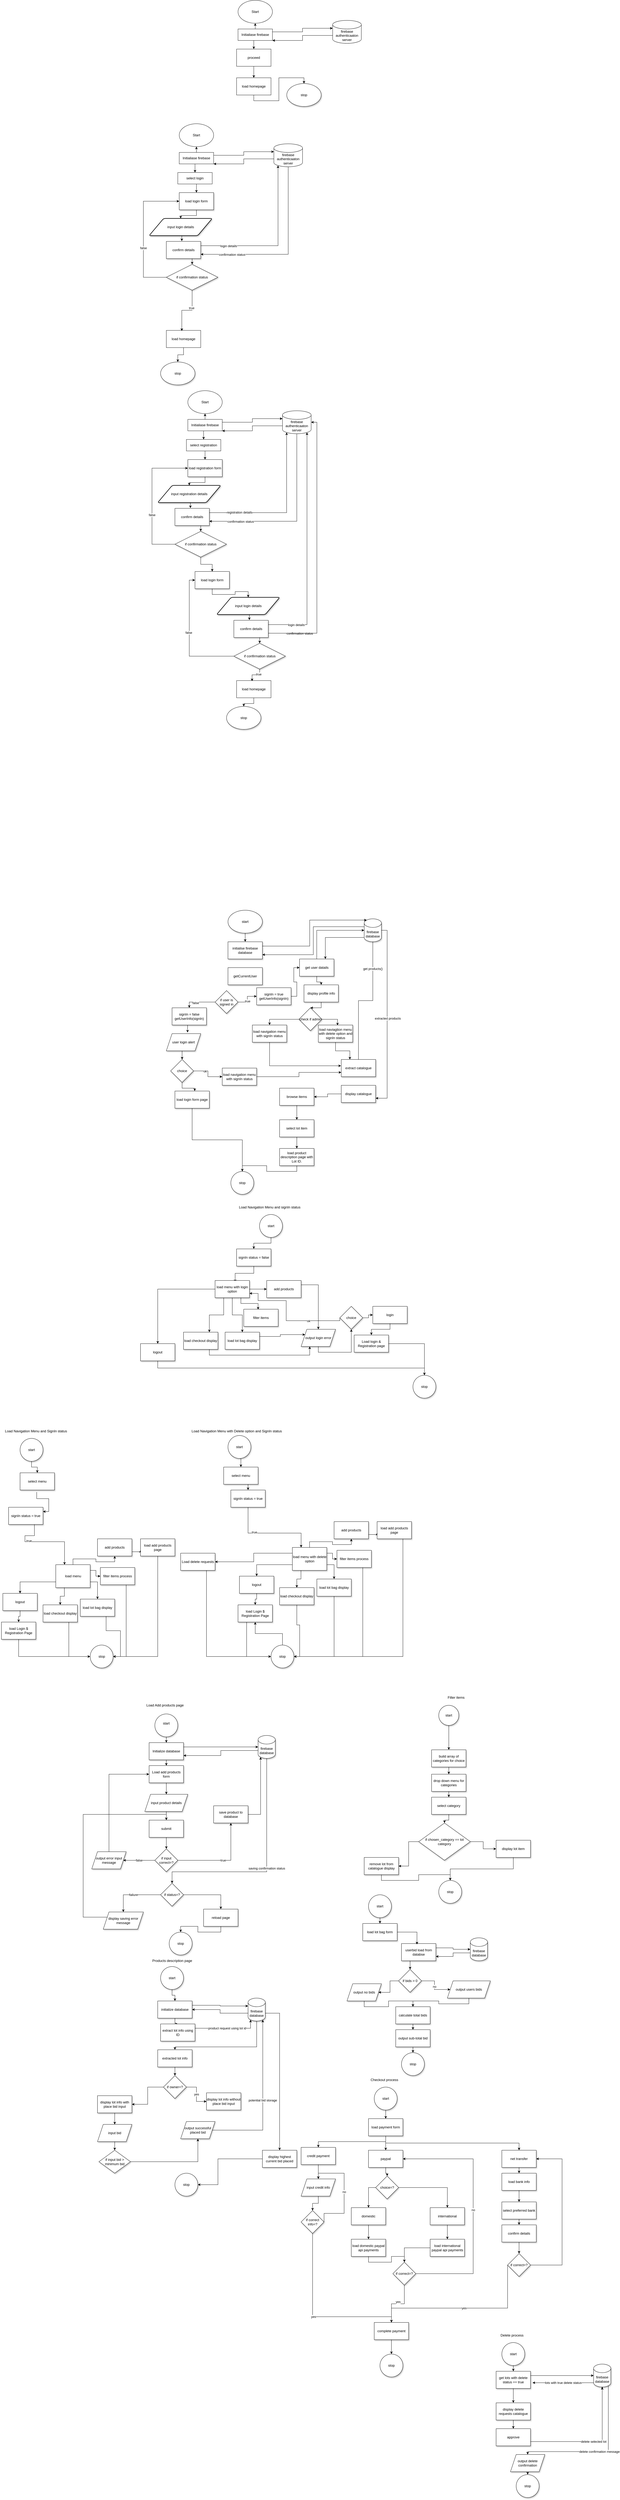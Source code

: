 <mxfile version="20.8.8"><diagram name="Page-1" id="eq07DAWy4SC74kQJeJRI"><mxGraphModel dx="1730" dy="509" grid="1" gridSize="10" guides="1" tooltips="1" connect="1" arrows="1" fold="1" page="1" pageScale="1" pageWidth="850" pageHeight="1100" math="0" shadow="0"><root><mxCell id="0"/><mxCell id="1" parent="0"/><mxCell id="Pzw392YR9NuRJhDgIPlf-21" value="stop" style="ellipse;whiteSpace=wrap;html=1;shadow=1;" vertex="1" parent="1"><mxGeometry x="540" y="370" width="120" height="80" as="geometry"/></mxCell><mxCell id="Pzw392YR9NuRJhDgIPlf-1" value="&lt;div&gt;Start&lt;/div&gt;" style="ellipse;whiteSpace=wrap;html=1;" vertex="1" parent="1"><mxGeometry x="370" y="80" width="120" height="80" as="geometry"/></mxCell><mxCell id="Pzw392YR9NuRJhDgIPlf-3" style="edgeStyle=orthogonalEdgeStyle;rounded=0;orthogonalLoop=1;jettySize=auto;html=1;exitX=0.5;exitY=0;exitDx=0;exitDy=0;entryX=0.5;entryY=1;entryDx=0;entryDy=0;" edge="1" parent="1" source="Pzw392YR9NuRJhDgIPlf-2" target="Pzw392YR9NuRJhDgIPlf-1"><mxGeometry relative="1" as="geometry"/></mxCell><mxCell id="Pzw392YR9NuRJhDgIPlf-15" style="edgeStyle=orthogonalEdgeStyle;rounded=0;orthogonalLoop=1;jettySize=auto;html=1;exitX=1;exitY=0.5;exitDx=0;exitDy=0;entryX=0;entryY=0;entryDx=0;entryDy=27.5;entryPerimeter=0;" edge="1" parent="1" source="Pzw392YR9NuRJhDgIPlf-2" target="Pzw392YR9NuRJhDgIPlf-14"><mxGeometry relative="1" as="geometry"><Array as="points"><mxPoint x="490" y="190"/><mxPoint x="595" y="190"/><mxPoint x="595" y="178"/></Array></mxGeometry></mxCell><mxCell id="Pzw392YR9NuRJhDgIPlf-17" style="edgeStyle=orthogonalEdgeStyle;rounded=0;orthogonalLoop=1;jettySize=auto;html=1;exitX=0.5;exitY=1;exitDx=0;exitDy=0;entryX=0.5;entryY=0;entryDx=0;entryDy=0;" edge="1" parent="1" source="Pzw392YR9NuRJhDgIPlf-2" target="Pzw392YR9NuRJhDgIPlf-8"><mxGeometry relative="1" as="geometry"/></mxCell><mxCell id="Pzw392YR9NuRJhDgIPlf-2" value="Initialiase firebase" style="rounded=0;whiteSpace=wrap;html=1;" vertex="1" parent="1"><mxGeometry x="370" y="180" width="120" height="40" as="geometry"/></mxCell><mxCell id="Pzw392YR9NuRJhDgIPlf-12" style="edgeStyle=orthogonalEdgeStyle;rounded=0;orthogonalLoop=1;jettySize=auto;html=1;exitX=0.5;exitY=1;exitDx=0;exitDy=0;entryX=0.5;entryY=0;entryDx=0;entryDy=0;" edge="1" parent="1" source="Pzw392YR9NuRJhDgIPlf-8" target="Pzw392YR9NuRJhDgIPlf-11"><mxGeometry relative="1" as="geometry"/></mxCell><mxCell id="Pzw392YR9NuRJhDgIPlf-8" value="proceed" style="rounded=0;whiteSpace=wrap;html=1;" vertex="1" parent="1"><mxGeometry x="365" y="250" width="120" height="60" as="geometry"/></mxCell><mxCell id="Pzw392YR9NuRJhDgIPlf-22" style="edgeStyle=orthogonalEdgeStyle;rounded=0;orthogonalLoop=1;jettySize=auto;html=1;exitX=0.5;exitY=1;exitDx=0;exitDy=0;entryX=0.5;entryY=0;entryDx=0;entryDy=0;" edge="1" parent="1" source="Pzw392YR9NuRJhDgIPlf-11" target="Pzw392YR9NuRJhDgIPlf-21"><mxGeometry relative="1" as="geometry"/></mxCell><mxCell id="Pzw392YR9NuRJhDgIPlf-11" value="load homepage" style="rounded=0;whiteSpace=wrap;html=1;" vertex="1" parent="1"><mxGeometry x="365" y="350" width="120" height="60" as="geometry"/></mxCell><mxCell id="Pzw392YR9NuRJhDgIPlf-16" style="edgeStyle=orthogonalEdgeStyle;rounded=0;orthogonalLoop=1;jettySize=auto;html=1;exitX=0;exitY=0;exitDx=0;exitDy=52.5;exitPerimeter=0;entryX=1;entryY=1;entryDx=0;entryDy=0;" edge="1" parent="1" source="Pzw392YR9NuRJhDgIPlf-14" target="Pzw392YR9NuRJhDgIPlf-2"><mxGeometry relative="1" as="geometry"><Array as="points"><mxPoint x="595" y="203"/><mxPoint x="595" y="220"/></Array></mxGeometry></mxCell><mxCell id="Pzw392YR9NuRJhDgIPlf-14" value="firebase authenticaaton server" style="shape=cylinder3;whiteSpace=wrap;html=1;boundedLbl=1;backgroundOutline=1;size=15;" vertex="1" parent="1"><mxGeometry x="700" y="150" width="100" height="80" as="geometry"/></mxCell><mxCell id="Pzw392YR9NuRJhDgIPlf-25" value="&lt;div&gt;Start&lt;/div&gt;" style="ellipse;whiteSpace=wrap;html=1;" vertex="1" parent="1"><mxGeometry x="165" y="510" width="120" height="80" as="geometry"/></mxCell><mxCell id="Pzw392YR9NuRJhDgIPlf-26" style="edgeStyle=orthogonalEdgeStyle;rounded=0;orthogonalLoop=1;jettySize=auto;html=1;exitX=0.5;exitY=0;exitDx=0;exitDy=0;entryX=0.5;entryY=1;entryDx=0;entryDy=0;" edge="1" parent="1" source="Pzw392YR9NuRJhDgIPlf-29" target="Pzw392YR9NuRJhDgIPlf-25"><mxGeometry relative="1" as="geometry"/></mxCell><mxCell id="Pzw392YR9NuRJhDgIPlf-27" style="edgeStyle=orthogonalEdgeStyle;rounded=0;orthogonalLoop=1;jettySize=auto;html=1;exitX=1;exitY=0.5;exitDx=0;exitDy=0;entryX=0;entryY=0;entryDx=0;entryDy=27.5;entryPerimeter=0;" edge="1" parent="1" source="Pzw392YR9NuRJhDgIPlf-29" target="Pzw392YR9NuRJhDgIPlf-35"><mxGeometry relative="1" as="geometry"><Array as="points"><mxPoint x="285" y="620"/><mxPoint x="390" y="620"/><mxPoint x="390" y="608"/></Array></mxGeometry></mxCell><mxCell id="Pzw392YR9NuRJhDgIPlf-28" style="edgeStyle=orthogonalEdgeStyle;rounded=0;orthogonalLoop=1;jettySize=auto;html=1;exitX=0.5;exitY=1;exitDx=0;exitDy=0;entryX=0.5;entryY=0;entryDx=0;entryDy=0;" edge="1" parent="1" source="Pzw392YR9NuRJhDgIPlf-29" target="Pzw392YR9NuRJhDgIPlf-31"><mxGeometry relative="1" as="geometry"/></mxCell><mxCell id="Pzw392YR9NuRJhDgIPlf-29" value="Initialiase firebase" style="rounded=0;whiteSpace=wrap;html=1;" vertex="1" parent="1"><mxGeometry x="165" y="610" width="120" height="40" as="geometry"/></mxCell><mxCell id="Pzw392YR9NuRJhDgIPlf-40" style="edgeStyle=orthogonalEdgeStyle;rounded=0;orthogonalLoop=1;jettySize=auto;html=1;exitX=0.5;exitY=1;exitDx=0;exitDy=0;entryX=0.5;entryY=0;entryDx=0;entryDy=0;" edge="1" parent="1" source="Pzw392YR9NuRJhDgIPlf-31" target="Pzw392YR9NuRJhDgIPlf-39"><mxGeometry relative="1" as="geometry"/></mxCell><mxCell id="Pzw392YR9NuRJhDgIPlf-31" value="select login" style="rounded=0;whiteSpace=wrap;html=1;" vertex="1" parent="1"><mxGeometry x="160" y="680" width="120" height="40" as="geometry"/></mxCell><mxCell id="Pzw392YR9NuRJhDgIPlf-32" style="edgeStyle=orthogonalEdgeStyle;rounded=0;orthogonalLoop=1;jettySize=auto;html=1;exitX=0.5;exitY=1;exitDx=0;exitDy=0;entryX=0.5;entryY=0;entryDx=0;entryDy=0;" edge="1" parent="1" source="Pzw392YR9NuRJhDgIPlf-33" target="Pzw392YR9NuRJhDgIPlf-36"><mxGeometry relative="1" as="geometry"><mxPoint x="225" y="900" as="targetPoint"/></mxGeometry></mxCell><mxCell id="Pzw392YR9NuRJhDgIPlf-33" value="load homepage" style="rounded=0;whiteSpace=wrap;html=1;" vertex="1" parent="1"><mxGeometry x="120" y="1230" width="120" height="60" as="geometry"/></mxCell><mxCell id="Pzw392YR9NuRJhDgIPlf-34" style="edgeStyle=orthogonalEdgeStyle;rounded=0;orthogonalLoop=1;jettySize=auto;html=1;exitX=0;exitY=0;exitDx=0;exitDy=52.5;exitPerimeter=0;entryX=1;entryY=1;entryDx=0;entryDy=0;" edge="1" parent="1" source="Pzw392YR9NuRJhDgIPlf-35" target="Pzw392YR9NuRJhDgIPlf-29"><mxGeometry relative="1" as="geometry"><Array as="points"><mxPoint x="390" y="633"/><mxPoint x="390" y="650"/></Array></mxGeometry></mxCell><mxCell id="Pzw392YR9NuRJhDgIPlf-51" style="edgeStyle=orthogonalEdgeStyle;rounded=0;orthogonalLoop=1;jettySize=auto;html=1;exitX=0.5;exitY=1;exitDx=0;exitDy=0;exitPerimeter=0;entryX=1;entryY=0.75;entryDx=0;entryDy=0;" edge="1" parent="1" source="Pzw392YR9NuRJhDgIPlf-35" target="Pzw392YR9NuRJhDgIPlf-48"><mxGeometry relative="1" as="geometry"/></mxCell><mxCell id="Pzw392YR9NuRJhDgIPlf-59" value="confirmation status" style="edgeLabel;html=1;align=center;verticalAlign=middle;resizable=0;points=[];" vertex="1" connectable="0" parent="Pzw392YR9NuRJhDgIPlf-51"><mxGeometry x="0.643" y="1" relative="1" as="geometry"><mxPoint as="offset"/></mxGeometry></mxCell><mxCell id="Pzw392YR9NuRJhDgIPlf-35" value="firebase authenticaaton server" style="shape=cylinder3;whiteSpace=wrap;html=1;boundedLbl=1;backgroundOutline=1;size=15;" vertex="1" parent="1"><mxGeometry x="495" y="580" width="100" height="80" as="geometry"/></mxCell><mxCell id="Pzw392YR9NuRJhDgIPlf-36" value="stop" style="ellipse;whiteSpace=wrap;html=1;shadow=1;" vertex="1" parent="1"><mxGeometry x="100" y="1340" width="120" height="80" as="geometry"/></mxCell><mxCell id="Pzw392YR9NuRJhDgIPlf-43" style="edgeStyle=orthogonalEdgeStyle;rounded=0;orthogonalLoop=1;jettySize=auto;html=1;exitX=0.5;exitY=1;exitDx=0;exitDy=0;" edge="1" parent="1" source="Pzw392YR9NuRJhDgIPlf-39" target="Pzw392YR9NuRJhDgIPlf-42"><mxGeometry relative="1" as="geometry"/></mxCell><mxCell id="Pzw392YR9NuRJhDgIPlf-39" value="load login form" style="rounded=0;whiteSpace=wrap;html=1;shadow=1;" vertex="1" parent="1"><mxGeometry x="165" y="750" width="120" height="60" as="geometry"/></mxCell><mxCell id="Pzw392YR9NuRJhDgIPlf-52" style="edgeStyle=orthogonalEdgeStyle;rounded=0;orthogonalLoop=1;jettySize=auto;html=1;exitX=0.5;exitY=1;exitDx=0;exitDy=0;entryX=0.45;entryY=-0.017;entryDx=0;entryDy=0;entryPerimeter=0;" edge="1" parent="1" source="Pzw392YR9NuRJhDgIPlf-42" target="Pzw392YR9NuRJhDgIPlf-48"><mxGeometry relative="1" as="geometry"/></mxCell><mxCell id="Pzw392YR9NuRJhDgIPlf-42" value="input login details" style="shape=parallelogram;html=1;strokeWidth=2;perimeter=parallelogramPerimeter;whiteSpace=wrap;rounded=1;arcSize=12;size=0.23;shadow=1;" vertex="1" parent="1"><mxGeometry x="60" y="840" width="220" height="60" as="geometry"/></mxCell><mxCell id="Pzw392YR9NuRJhDgIPlf-54" style="edgeStyle=orthogonalEdgeStyle;rounded=0;orthogonalLoop=1;jettySize=auto;html=1;exitX=0;exitY=0.5;exitDx=0;exitDy=0;entryX=0;entryY=0.5;entryDx=0;entryDy=0;" edge="1" parent="1" source="Pzw392YR9NuRJhDgIPlf-47" target="Pzw392YR9NuRJhDgIPlf-39"><mxGeometry relative="1" as="geometry"><mxPoint x="20" y="790" as="targetPoint"/><Array as="points"><mxPoint x="40" y="1045"/><mxPoint x="40" y="780"/></Array></mxGeometry></mxCell><mxCell id="Pzw392YR9NuRJhDgIPlf-55" value="false" style="edgeLabel;html=1;align=center;verticalAlign=middle;resizable=0;points=[];" vertex="1" connectable="0" parent="Pzw392YR9NuRJhDgIPlf-54"><mxGeometry x="-0.226" relative="1" as="geometry"><mxPoint as="offset"/></mxGeometry></mxCell><mxCell id="Pzw392YR9NuRJhDgIPlf-56" style="edgeStyle=orthogonalEdgeStyle;rounded=0;orthogonalLoop=1;jettySize=auto;html=1;exitX=0.5;exitY=1;exitDx=0;exitDy=0;entryX=0.45;entryY=0.033;entryDx=0;entryDy=0;entryPerimeter=0;" edge="1" parent="1" source="Pzw392YR9NuRJhDgIPlf-47" target="Pzw392YR9NuRJhDgIPlf-33"><mxGeometry relative="1" as="geometry"/></mxCell><mxCell id="Pzw392YR9NuRJhDgIPlf-57" value="true" style="edgeLabel;html=1;align=center;verticalAlign=middle;resizable=0;points=[];" vertex="1" connectable="0" parent="Pzw392YR9NuRJhDgIPlf-56"><mxGeometry x="-0.303" y="-2" relative="1" as="geometry"><mxPoint as="offset"/></mxGeometry></mxCell><mxCell id="Pzw392YR9NuRJhDgIPlf-47" value="if confirmation status" style="rhombus;whiteSpace=wrap;html=1;shadow=1;" vertex="1" parent="1"><mxGeometry x="120" y="1000" width="180" height="90" as="geometry"/></mxCell><mxCell id="Pzw392YR9NuRJhDgIPlf-50" style="edgeStyle=orthogonalEdgeStyle;rounded=0;orthogonalLoop=1;jettySize=auto;html=1;exitX=1;exitY=0.25;exitDx=0;exitDy=0;entryX=0.145;entryY=1;entryDx=0;entryDy=-4.35;entryPerimeter=0;" edge="1" parent="1" source="Pzw392YR9NuRJhDgIPlf-48" target="Pzw392YR9NuRJhDgIPlf-35"><mxGeometry relative="1" as="geometry"/></mxCell><mxCell id="Pzw392YR9NuRJhDgIPlf-58" value="login details" style="edgeLabel;html=1;align=center;verticalAlign=middle;resizable=0;points=[];" vertex="1" connectable="0" parent="Pzw392YR9NuRJhDgIPlf-50"><mxGeometry x="-0.646" y="-1" relative="1" as="geometry"><mxPoint as="offset"/></mxGeometry></mxCell><mxCell id="Pzw392YR9NuRJhDgIPlf-53" style="edgeStyle=orthogonalEdgeStyle;rounded=0;orthogonalLoop=1;jettySize=auto;html=1;exitX=0.75;exitY=1;exitDx=0;exitDy=0;entryX=0.5;entryY=0;entryDx=0;entryDy=0;" edge="1" parent="1" source="Pzw392YR9NuRJhDgIPlf-48" target="Pzw392YR9NuRJhDgIPlf-47"><mxGeometry relative="1" as="geometry"/></mxCell><mxCell id="Pzw392YR9NuRJhDgIPlf-48" value="confirm details" style="rounded=0;whiteSpace=wrap;html=1;shadow=1;" vertex="1" parent="1"><mxGeometry x="120" y="920" width="120" height="60" as="geometry"/></mxCell><mxCell id="Pzw392YR9NuRJhDgIPlf-60" value="&lt;div&gt;Start&lt;/div&gt;" style="ellipse;whiteSpace=wrap;html=1;" vertex="1" parent="1"><mxGeometry x="195" y="1440" width="120" height="80" as="geometry"/></mxCell><mxCell id="Pzw392YR9NuRJhDgIPlf-61" style="edgeStyle=orthogonalEdgeStyle;rounded=0;orthogonalLoop=1;jettySize=auto;html=1;exitX=0.5;exitY=0;exitDx=0;exitDy=0;entryX=0.5;entryY=1;entryDx=0;entryDy=0;" edge="1" parent="1" source="Pzw392YR9NuRJhDgIPlf-64" target="Pzw392YR9NuRJhDgIPlf-60"><mxGeometry relative="1" as="geometry"/></mxCell><mxCell id="Pzw392YR9NuRJhDgIPlf-62" style="edgeStyle=orthogonalEdgeStyle;rounded=0;orthogonalLoop=1;jettySize=auto;html=1;exitX=1;exitY=0.5;exitDx=0;exitDy=0;entryX=0;entryY=0;entryDx=0;entryDy=27.5;entryPerimeter=0;" edge="1" parent="1" source="Pzw392YR9NuRJhDgIPlf-64" target="Pzw392YR9NuRJhDgIPlf-72"><mxGeometry relative="1" as="geometry"><Array as="points"><mxPoint x="315" y="1550"/><mxPoint x="420" y="1550"/><mxPoint x="420" y="1538"/></Array></mxGeometry></mxCell><mxCell id="Pzw392YR9NuRJhDgIPlf-63" style="edgeStyle=orthogonalEdgeStyle;rounded=0;orthogonalLoop=1;jettySize=auto;html=1;exitX=0.5;exitY=1;exitDx=0;exitDy=0;entryX=0.5;entryY=0;entryDx=0;entryDy=0;" edge="1" parent="1" source="Pzw392YR9NuRJhDgIPlf-64" target="Pzw392YR9NuRJhDgIPlf-66"><mxGeometry relative="1" as="geometry"/></mxCell><mxCell id="Pzw392YR9NuRJhDgIPlf-64" value="Initialiase firebase" style="rounded=0;whiteSpace=wrap;html=1;" vertex="1" parent="1"><mxGeometry x="195" y="1540" width="120" height="40" as="geometry"/></mxCell><mxCell id="Pzw392YR9NuRJhDgIPlf-65" style="edgeStyle=orthogonalEdgeStyle;rounded=0;orthogonalLoop=1;jettySize=auto;html=1;exitX=0.5;exitY=1;exitDx=0;exitDy=0;entryX=0.5;entryY=0;entryDx=0;entryDy=0;" edge="1" parent="1" source="Pzw392YR9NuRJhDgIPlf-66" target="Pzw392YR9NuRJhDgIPlf-75"><mxGeometry relative="1" as="geometry"/></mxCell><mxCell id="Pzw392YR9NuRJhDgIPlf-66" value="select registration" style="rounded=0;whiteSpace=wrap;html=1;" vertex="1" parent="1"><mxGeometry x="190" y="1610" width="120" height="40" as="geometry"/></mxCell><mxCell id="Pzw392YR9NuRJhDgIPlf-69" style="edgeStyle=orthogonalEdgeStyle;rounded=0;orthogonalLoop=1;jettySize=auto;html=1;exitX=0;exitY=0;exitDx=0;exitDy=52.5;exitPerimeter=0;entryX=1;entryY=1;entryDx=0;entryDy=0;" edge="1" parent="1" source="Pzw392YR9NuRJhDgIPlf-72" target="Pzw392YR9NuRJhDgIPlf-64"><mxGeometry relative="1" as="geometry"><Array as="points"><mxPoint x="420" y="1563"/><mxPoint x="420" y="1580"/></Array></mxGeometry></mxCell><mxCell id="Pzw392YR9NuRJhDgIPlf-70" style="edgeStyle=orthogonalEdgeStyle;rounded=0;orthogonalLoop=1;jettySize=auto;html=1;exitX=0.5;exitY=1;exitDx=0;exitDy=0;exitPerimeter=0;entryX=1;entryY=0.75;entryDx=0;entryDy=0;" edge="1" parent="1" source="Pzw392YR9NuRJhDgIPlf-72" target="Pzw392YR9NuRJhDgIPlf-86"><mxGeometry relative="1" as="geometry"/></mxCell><mxCell id="Pzw392YR9NuRJhDgIPlf-71" value="confirmation status" style="edgeLabel;html=1;align=center;verticalAlign=middle;resizable=0;points=[];" vertex="1" connectable="0" parent="Pzw392YR9NuRJhDgIPlf-70"><mxGeometry x="0.643" y="1" relative="1" as="geometry"><mxPoint as="offset"/></mxGeometry></mxCell><mxCell id="Pzw392YR9NuRJhDgIPlf-72" value="firebase authenticaaton server" style="shape=cylinder3;whiteSpace=wrap;html=1;boundedLbl=1;backgroundOutline=1;size=15;" vertex="1" parent="1"><mxGeometry x="525" y="1510" width="100" height="80" as="geometry"/></mxCell><mxCell id="Pzw392YR9NuRJhDgIPlf-74" style="edgeStyle=orthogonalEdgeStyle;rounded=0;orthogonalLoop=1;jettySize=auto;html=1;exitX=0.5;exitY=1;exitDx=0;exitDy=0;" edge="1" parent="1" source="Pzw392YR9NuRJhDgIPlf-75" target="Pzw392YR9NuRJhDgIPlf-77"><mxGeometry relative="1" as="geometry"/></mxCell><mxCell id="Pzw392YR9NuRJhDgIPlf-75" value="load registration form" style="rounded=0;whiteSpace=wrap;html=1;shadow=1;" vertex="1" parent="1"><mxGeometry x="195" y="1680" width="120" height="60" as="geometry"/></mxCell><mxCell id="Pzw392YR9NuRJhDgIPlf-76" style="edgeStyle=orthogonalEdgeStyle;rounded=0;orthogonalLoop=1;jettySize=auto;html=1;exitX=0.5;exitY=1;exitDx=0;exitDy=0;entryX=0.45;entryY=-0.017;entryDx=0;entryDy=0;entryPerimeter=0;" edge="1" parent="1" source="Pzw392YR9NuRJhDgIPlf-77" target="Pzw392YR9NuRJhDgIPlf-86"><mxGeometry relative="1" as="geometry"/></mxCell><mxCell id="Pzw392YR9NuRJhDgIPlf-77" value="input registration details" style="shape=parallelogram;html=1;strokeWidth=2;perimeter=parallelogramPerimeter;whiteSpace=wrap;rounded=1;arcSize=12;size=0.23;shadow=1;" vertex="1" parent="1"><mxGeometry x="90" y="1770" width="220" height="60" as="geometry"/></mxCell><mxCell id="Pzw392YR9NuRJhDgIPlf-78" style="edgeStyle=orthogonalEdgeStyle;rounded=0;orthogonalLoop=1;jettySize=auto;html=1;exitX=0;exitY=0.5;exitDx=0;exitDy=0;entryX=0;entryY=0.5;entryDx=0;entryDy=0;" edge="1" parent="1" source="Pzw392YR9NuRJhDgIPlf-82" target="Pzw392YR9NuRJhDgIPlf-75"><mxGeometry relative="1" as="geometry"><mxPoint x="50" y="1720" as="targetPoint"/><Array as="points"><mxPoint x="70" y="1975"/><mxPoint x="70" y="1710"/></Array></mxGeometry></mxCell><mxCell id="Pzw392YR9NuRJhDgIPlf-79" value="false" style="edgeLabel;html=1;align=center;verticalAlign=middle;resizable=0;points=[];" vertex="1" connectable="0" parent="Pzw392YR9NuRJhDgIPlf-78"><mxGeometry x="-0.226" relative="1" as="geometry"><mxPoint as="offset"/></mxGeometry></mxCell><mxCell id="Pzw392YR9NuRJhDgIPlf-89" style="edgeStyle=orthogonalEdgeStyle;rounded=0;orthogonalLoop=1;jettySize=auto;html=1;exitX=0.5;exitY=1;exitDx=0;exitDy=0;" edge="1" parent="1" source="Pzw392YR9NuRJhDgIPlf-82" target="Pzw392YR9NuRJhDgIPlf-88"><mxGeometry relative="1" as="geometry"/></mxCell><mxCell id="Pzw392YR9NuRJhDgIPlf-82" value="if confirmation status" style="rhombus;whiteSpace=wrap;html=1;shadow=1;" vertex="1" parent="1"><mxGeometry x="150" y="1930" width="180" height="90" as="geometry"/></mxCell><mxCell id="Pzw392YR9NuRJhDgIPlf-83" style="edgeStyle=orthogonalEdgeStyle;rounded=0;orthogonalLoop=1;jettySize=auto;html=1;exitX=1;exitY=0.25;exitDx=0;exitDy=0;entryX=0.145;entryY=1;entryDx=0;entryDy=-4.35;entryPerimeter=0;" edge="1" parent="1" source="Pzw392YR9NuRJhDgIPlf-86" target="Pzw392YR9NuRJhDgIPlf-72"><mxGeometry relative="1" as="geometry"/></mxCell><mxCell id="Pzw392YR9NuRJhDgIPlf-87" value="registration details" style="edgeLabel;html=1;align=center;verticalAlign=middle;resizable=0;points=[];" vertex="1" connectable="0" parent="Pzw392YR9NuRJhDgIPlf-83"><mxGeometry x="-0.617" y="1" relative="1" as="geometry"><mxPoint as="offset"/></mxGeometry></mxCell><mxCell id="Pzw392YR9NuRJhDgIPlf-85" style="edgeStyle=orthogonalEdgeStyle;rounded=0;orthogonalLoop=1;jettySize=auto;html=1;exitX=0.75;exitY=1;exitDx=0;exitDy=0;entryX=0.5;entryY=0;entryDx=0;entryDy=0;" edge="1" parent="1" source="Pzw392YR9NuRJhDgIPlf-86" target="Pzw392YR9NuRJhDgIPlf-82"><mxGeometry relative="1" as="geometry"/></mxCell><mxCell id="Pzw392YR9NuRJhDgIPlf-86" value="confirm details" style="rounded=0;whiteSpace=wrap;html=1;shadow=1;" vertex="1" parent="1"><mxGeometry x="150" y="1850" width="120" height="60" as="geometry"/></mxCell><mxCell id="Pzw392YR9NuRJhDgIPlf-103" style="edgeStyle=orthogonalEdgeStyle;rounded=0;orthogonalLoop=1;jettySize=auto;html=1;exitX=0.5;exitY=1;exitDx=0;exitDy=0;entryX=0.5;entryY=0;entryDx=0;entryDy=0;" edge="1" parent="1" source="Pzw392YR9NuRJhDgIPlf-88" target="Pzw392YR9NuRJhDgIPlf-95"><mxGeometry relative="1" as="geometry"/></mxCell><mxCell id="Pzw392YR9NuRJhDgIPlf-88" value="load login form" style="rounded=0;whiteSpace=wrap;html=1;shadow=1;" vertex="1" parent="1"><mxGeometry x="220" y="2070" width="120" height="60" as="geometry"/></mxCell><mxCell id="Pzw392YR9NuRJhDgIPlf-90" style="edgeStyle=orthogonalEdgeStyle;rounded=0;orthogonalLoop=1;jettySize=auto;html=1;exitX=0.5;exitY=1;exitDx=0;exitDy=0;entryX=0.5;entryY=0;entryDx=0;entryDy=0;" edge="1" parent="1" source="Pzw392YR9NuRJhDgIPlf-91" target="Pzw392YR9NuRJhDgIPlf-93"><mxGeometry relative="1" as="geometry"><mxPoint x="460.5" y="2220" as="targetPoint"/></mxGeometry></mxCell><mxCell id="Pzw392YR9NuRJhDgIPlf-91" value="load homepage" style="rounded=0;whiteSpace=wrap;html=1;" vertex="1" parent="1"><mxGeometry x="365" y="2450" width="120" height="60" as="geometry"/></mxCell><mxCell id="Pzw392YR9NuRJhDgIPlf-92" value="confirmation status" style="edgeLabel;html=1;align=center;verticalAlign=middle;resizable=0;points=[];" vertex="1" connectable="0" parent="1"><mxGeometry x="584.5" y="2286" as="geometry"/></mxCell><mxCell id="Pzw392YR9NuRJhDgIPlf-93" value="stop" style="ellipse;whiteSpace=wrap;html=1;shadow=1;" vertex="1" parent="1"><mxGeometry x="330" y="2540" width="120" height="80" as="geometry"/></mxCell><mxCell id="Pzw392YR9NuRJhDgIPlf-94" style="edgeStyle=orthogonalEdgeStyle;rounded=0;orthogonalLoop=1;jettySize=auto;html=1;exitX=0.5;exitY=1;exitDx=0;exitDy=0;entryX=0.45;entryY=-0.017;entryDx=0;entryDy=0;entryPerimeter=0;" edge="1" parent="1" source="Pzw392YR9NuRJhDgIPlf-95" target="Pzw392YR9NuRJhDgIPlf-102"><mxGeometry relative="1" as="geometry"/></mxCell><mxCell id="Pzw392YR9NuRJhDgIPlf-95" value="input login details" style="shape=parallelogram;html=1;strokeWidth=2;perimeter=parallelogramPerimeter;whiteSpace=wrap;rounded=1;arcSize=12;size=0.23;shadow=1;" vertex="1" parent="1"><mxGeometry x="295.5" y="2160" width="220" height="60" as="geometry"/></mxCell><mxCell id="Pzw392YR9NuRJhDgIPlf-97" style="edgeStyle=orthogonalEdgeStyle;rounded=0;orthogonalLoop=1;jettySize=auto;html=1;exitX=0.5;exitY=1;exitDx=0;exitDy=0;entryX=0.45;entryY=0.033;entryDx=0;entryDy=0;entryPerimeter=0;" edge="1" parent="1" source="Pzw392YR9NuRJhDgIPlf-99" target="Pzw392YR9NuRJhDgIPlf-91"><mxGeometry relative="1" as="geometry"/></mxCell><mxCell id="Pzw392YR9NuRJhDgIPlf-98" value="true" style="edgeLabel;html=1;align=center;verticalAlign=middle;resizable=0;points=[];" vertex="1" connectable="0" parent="Pzw392YR9NuRJhDgIPlf-97"><mxGeometry x="-0.303" y="-2" relative="1" as="geometry"><mxPoint as="offset"/></mxGeometry></mxCell><mxCell id="Pzw392YR9NuRJhDgIPlf-104" style="edgeStyle=orthogonalEdgeStyle;rounded=0;orthogonalLoop=1;jettySize=auto;html=1;exitX=0;exitY=0.5;exitDx=0;exitDy=0;entryX=0;entryY=0.5;entryDx=0;entryDy=0;" edge="1" parent="1" source="Pzw392YR9NuRJhDgIPlf-99" target="Pzw392YR9NuRJhDgIPlf-88"><mxGeometry relative="1" as="geometry"/></mxCell><mxCell id="Pzw392YR9NuRJhDgIPlf-105" value="false" style="edgeLabel;html=1;align=center;verticalAlign=middle;resizable=0;points=[];" vertex="1" connectable="0" parent="Pzw392YR9NuRJhDgIPlf-104"><mxGeometry x="0.078" y="2" relative="1" as="geometry"><mxPoint as="offset"/></mxGeometry></mxCell><mxCell id="Pzw392YR9NuRJhDgIPlf-106" style="edgeStyle=orthogonalEdgeStyle;rounded=0;orthogonalLoop=1;jettySize=auto;html=1;exitX=1;exitY=0.25;exitDx=0;exitDy=0;entryX=0.855;entryY=1;entryDx=0;entryDy=-4.35;entryPerimeter=0;" edge="1" parent="1" source="Pzw392YR9NuRJhDgIPlf-102" target="Pzw392YR9NuRJhDgIPlf-72"><mxGeometry relative="1" as="geometry"/></mxCell><mxCell id="Pzw392YR9NuRJhDgIPlf-99" value="if confirmation status" style="rhombus;whiteSpace=wrap;html=1;shadow=1;" vertex="1" parent="1"><mxGeometry x="355.5" y="2320" width="180" height="90" as="geometry"/></mxCell><mxCell id="Pzw392YR9NuRJhDgIPlf-100" value="login details" style="edgeLabel;html=1;align=center;verticalAlign=middle;resizable=0;points=[];" vertex="1" connectable="0" parent="1"><mxGeometry x="572.5" y="2256" as="geometry"/></mxCell><mxCell id="Pzw392YR9NuRJhDgIPlf-101" style="edgeStyle=orthogonalEdgeStyle;rounded=0;orthogonalLoop=1;jettySize=auto;html=1;exitX=0.75;exitY=1;exitDx=0;exitDy=0;entryX=0.5;entryY=0;entryDx=0;entryDy=0;" edge="1" parent="1" source="Pzw392YR9NuRJhDgIPlf-102" target="Pzw392YR9NuRJhDgIPlf-99"><mxGeometry relative="1" as="geometry"/></mxCell><mxCell id="Pzw392YR9NuRJhDgIPlf-107" style="edgeStyle=orthogonalEdgeStyle;rounded=0;orthogonalLoop=1;jettySize=auto;html=1;exitX=1;exitY=0.75;exitDx=0;exitDy=0;entryX=1;entryY=0.5;entryDx=0;entryDy=0;entryPerimeter=0;" edge="1" parent="1" source="Pzw392YR9NuRJhDgIPlf-102" target="Pzw392YR9NuRJhDgIPlf-72"><mxGeometry relative="1" as="geometry"/></mxCell><mxCell id="Pzw392YR9NuRJhDgIPlf-102" value="confirm details" style="rounded=0;whiteSpace=wrap;html=1;shadow=1;" vertex="1" parent="1"><mxGeometry x="355.5" y="2240" width="120" height="60" as="geometry"/></mxCell><mxCell id="Pzw392YR9NuRJhDgIPlf-113" style="edgeStyle=orthogonalEdgeStyle;rounded=0;orthogonalLoop=1;jettySize=auto;html=1;exitX=0.5;exitY=1;exitDx=0;exitDy=0;entryX=0.5;entryY=0;entryDx=0;entryDy=0;" edge="1" parent="1" source="Pzw392YR9NuRJhDgIPlf-109" target="Pzw392YR9NuRJhDgIPlf-110"><mxGeometry relative="1" as="geometry"/></mxCell><mxCell id="Pzw392YR9NuRJhDgIPlf-109" value="start" style="ellipse;whiteSpace=wrap;html=1;shadow=1;" vertex="1" parent="1"><mxGeometry x="335" y="3250" width="120" height="80" as="geometry"/></mxCell><mxCell id="Pzw392YR9NuRJhDgIPlf-114" style="edgeStyle=orthogonalEdgeStyle;rounded=0;orthogonalLoop=1;jettySize=auto;html=1;exitX=1;exitY=0.25;exitDx=0;exitDy=0;entryX=0.145;entryY=0;entryDx=0;entryDy=4.35;entryPerimeter=0;" edge="1" parent="1" source="Pzw392YR9NuRJhDgIPlf-110" target="Pzw392YR9NuRJhDgIPlf-112"><mxGeometry relative="1" as="geometry"><Array as="points"><mxPoint x="620" y="3375"/><mxPoint x="620" y="3284"/></Array></mxGeometry></mxCell><mxCell id="Pzw392YR9NuRJhDgIPlf-110" value="initialise firebase database" style="rounded=0;whiteSpace=wrap;html=1;shadow=1;" vertex="1" parent="1"><mxGeometry x="335" y="3360" width="120" height="60" as="geometry"/></mxCell><mxCell id="Pzw392YR9NuRJhDgIPlf-111" value="getCurrentUser" style="rounded=0;whiteSpace=wrap;html=1;shadow=1;" vertex="1" parent="1"><mxGeometry x="335" y="3450" width="120" height="60" as="geometry"/></mxCell><mxCell id="Pzw392YR9NuRJhDgIPlf-115" style="edgeStyle=orthogonalEdgeStyle;rounded=0;orthogonalLoop=1;jettySize=auto;html=1;exitX=0;exitY=0;exitDx=0;exitDy=27.5;exitPerimeter=0;entryX=1;entryY=0.75;entryDx=0;entryDy=0;" edge="1" parent="1" source="Pzw392YR9NuRJhDgIPlf-112" target="Pzw392YR9NuRJhDgIPlf-110"><mxGeometry relative="1" as="geometry"/></mxCell><mxCell id="Pzw392YR9NuRJhDgIPlf-131" style="edgeStyle=orthogonalEdgeStyle;rounded=0;orthogonalLoop=1;jettySize=auto;html=1;exitX=0.5;exitY=1;exitDx=0;exitDy=0;exitPerimeter=0;entryX=0.5;entryY=0.167;entryDx=0;entryDy=0;entryPerimeter=0;" edge="1" parent="1" source="Pzw392YR9NuRJhDgIPlf-112" target="Pzw392YR9NuRJhDgIPlf-130"><mxGeometry relative="1" as="geometry"/></mxCell><mxCell id="Pzw392YR9NuRJhDgIPlf-145" value="get products()" style="edgeLabel;html=1;align=center;verticalAlign=middle;resizable=0;points=[];" vertex="1" connectable="0" parent="Pzw392YR9NuRJhDgIPlf-131"><mxGeometry x="-0.6" relative="1" as="geometry"><mxPoint as="offset"/></mxGeometry></mxCell><mxCell id="Pzw392YR9NuRJhDgIPlf-147" style="edgeStyle=orthogonalEdgeStyle;rounded=0;orthogonalLoop=1;jettySize=auto;html=1;exitX=1;exitY=0.5;exitDx=0;exitDy=0;exitPerimeter=0;entryX=1;entryY=0.75;entryDx=0;entryDy=0;" edge="1" parent="1" source="Pzw392YR9NuRJhDgIPlf-112" target="Pzw392YR9NuRJhDgIPlf-146"><mxGeometry relative="1" as="geometry"/></mxCell><mxCell id="Pzw392YR9NuRJhDgIPlf-148" value="extracted products" style="edgeLabel;html=1;align=center;verticalAlign=middle;resizable=0;points=[];" vertex="1" connectable="0" parent="Pzw392YR9NuRJhDgIPlf-147"><mxGeometry x="0.014" y="2" relative="1" as="geometry"><mxPoint as="offset"/></mxGeometry></mxCell><mxCell id="Pzw392YR9NuRJhDgIPlf-165" style="edgeStyle=orthogonalEdgeStyle;rounded=0;orthogonalLoop=1;jettySize=auto;html=1;exitX=0;exitY=1;exitDx=0;exitDy=-15;exitPerimeter=0;entryX=0.75;entryY=0;entryDx=0;entryDy=0;" edge="1" parent="1" source="Pzw392YR9NuRJhDgIPlf-112" target="Pzw392YR9NuRJhDgIPlf-162"><mxGeometry relative="1" as="geometry"/></mxCell><mxCell id="Pzw392YR9NuRJhDgIPlf-112" value="firebase database" style="shape=cylinder3;whiteSpace=wrap;html=1;boundedLbl=1;backgroundOutline=1;size=15;shadow=1;" vertex="1" parent="1"><mxGeometry x="810" y="3280" width="60" height="80" as="geometry"/></mxCell><mxCell id="Pzw392YR9NuRJhDgIPlf-135" style="edgeStyle=orthogonalEdgeStyle;rounded=0;orthogonalLoop=1;jettySize=auto;html=1;exitX=0;exitY=0.5;exitDx=0;exitDy=0;entryX=0.5;entryY=0;entryDx=0;entryDy=0;" edge="1" parent="1" source="Pzw392YR9NuRJhDgIPlf-116" target="Pzw392YR9NuRJhDgIPlf-118"><mxGeometry relative="1" as="geometry"/></mxCell><mxCell id="Pzw392YR9NuRJhDgIPlf-160" value="false" style="edgeLabel;html=1;align=center;verticalAlign=middle;resizable=0;points=[];" vertex="1" connectable="0" parent="Pzw392YR9NuRJhDgIPlf-135"><mxGeometry x="0.236" y="3" relative="1" as="geometry"><mxPoint as="offset"/></mxGeometry></mxCell><mxCell id="Pzw392YR9NuRJhDgIPlf-157" style="edgeStyle=orthogonalEdgeStyle;rounded=0;orthogonalLoop=1;jettySize=auto;html=1;exitX=1;exitY=0.5;exitDx=0;exitDy=0;entryX=0;entryY=0.5;entryDx=0;entryDy=0;" edge="1" parent="1" source="Pzw392YR9NuRJhDgIPlf-116" target="Pzw392YR9NuRJhDgIPlf-156"><mxGeometry relative="1" as="geometry"/></mxCell><mxCell id="Pzw392YR9NuRJhDgIPlf-159" value="true" style="edgeLabel;html=1;align=center;verticalAlign=middle;resizable=0;points=[];" vertex="1" connectable="0" parent="Pzw392YR9NuRJhDgIPlf-157"><mxGeometry x="-0.15" relative="1" as="geometry"><mxPoint as="offset"/></mxGeometry></mxCell><mxCell id="Pzw392YR9NuRJhDgIPlf-116" value="if user is signed in" style="rhombus;whiteSpace=wrap;html=1;shadow=1;" vertex="1" parent="1"><mxGeometry x="290" y="3530" width="80" height="80" as="geometry"/></mxCell><mxCell id="Pzw392YR9NuRJhDgIPlf-136" style="edgeStyle=orthogonalEdgeStyle;rounded=0;orthogonalLoop=1;jettySize=auto;html=1;exitX=0.5;exitY=1;exitDx=0;exitDy=0;entryX=0.617;entryY=-0.067;entryDx=0;entryDy=0;entryPerimeter=0;" edge="1" parent="1" source="Pzw392YR9NuRJhDgIPlf-118" target="Pzw392YR9NuRJhDgIPlf-119"><mxGeometry relative="1" as="geometry"/></mxCell><mxCell id="Pzw392YR9NuRJhDgIPlf-118" value="&lt;div&gt;signIn = false&lt;/div&gt;&lt;div&gt;getUserInfo(signIn)&lt;br&gt;&lt;/div&gt;" style="rounded=0;whiteSpace=wrap;html=1;shadow=1;" vertex="1" parent="1"><mxGeometry x="140" y="3590" width="120" height="60" as="geometry"/></mxCell><mxCell id="Pzw392YR9NuRJhDgIPlf-141" style="edgeStyle=orthogonalEdgeStyle;rounded=0;orthogonalLoop=1;jettySize=auto;html=1;exitX=0.5;exitY=1;exitDx=0;exitDy=0;entryX=0.5;entryY=0;entryDx=0;entryDy=0;" edge="1" parent="1" source="Pzw392YR9NuRJhDgIPlf-119" target="Pzw392YR9NuRJhDgIPlf-138"><mxGeometry relative="1" as="geometry"/></mxCell><mxCell id="Pzw392YR9NuRJhDgIPlf-119" value="&lt;div&gt;user login alert&lt;/div&gt;" style="shape=parallelogram;perimeter=parallelogramPerimeter;whiteSpace=wrap;html=1;fixedSize=1;shadow=1;" vertex="1" parent="1"><mxGeometry x="120" y="3680" width="120" height="60" as="geometry"/></mxCell><mxCell id="Pzw392YR9NuRJhDgIPlf-125" style="edgeStyle=orthogonalEdgeStyle;rounded=0;orthogonalLoop=1;jettySize=auto;html=1;exitX=0;exitY=0.5;exitDx=0;exitDy=0;entryX=0.5;entryY=0;entryDx=0;entryDy=0;" edge="1" parent="1" source="Pzw392YR9NuRJhDgIPlf-120" target="Pzw392YR9NuRJhDgIPlf-122"><mxGeometry relative="1" as="geometry"/></mxCell><mxCell id="Pzw392YR9NuRJhDgIPlf-126" style="edgeStyle=orthogonalEdgeStyle;rounded=0;orthogonalLoop=1;jettySize=auto;html=1;exitX=1;exitY=0.5;exitDx=0;exitDy=0;entryX=0.558;entryY=0.017;entryDx=0;entryDy=0;entryPerimeter=0;" edge="1" parent="1" source="Pzw392YR9NuRJhDgIPlf-120" target="Pzw392YR9NuRJhDgIPlf-124"><mxGeometry relative="1" as="geometry"/></mxCell><mxCell id="Pzw392YR9NuRJhDgIPlf-120" value="check if admin" style="rhombus;whiteSpace=wrap;html=1;shadow=1;" vertex="1" parent="1"><mxGeometry x="582.5" y="3590" width="80" height="80" as="geometry"/></mxCell><mxCell id="Pzw392YR9NuRJhDgIPlf-132" style="edgeStyle=orthogonalEdgeStyle;rounded=0;orthogonalLoop=1;jettySize=auto;html=1;exitX=0.5;exitY=1;exitDx=0;exitDy=0;entryX=-0.008;entryY=0.367;entryDx=0;entryDy=0;entryPerimeter=0;" edge="1" parent="1" source="Pzw392YR9NuRJhDgIPlf-122" target="Pzw392YR9NuRJhDgIPlf-130"><mxGeometry relative="1" as="geometry"/></mxCell><mxCell id="Pzw392YR9NuRJhDgIPlf-122" value="&lt;div&gt;load navigation menu with signIn status&lt;br&gt;&lt;/div&gt;" style="rounded=0;whiteSpace=wrap;html=1;shadow=1;" vertex="1" parent="1"><mxGeometry x="420" y="3650" width="120" height="60" as="geometry"/></mxCell><mxCell id="Pzw392YR9NuRJhDgIPlf-133" style="edgeStyle=orthogonalEdgeStyle;rounded=0;orthogonalLoop=1;jettySize=auto;html=1;exitX=0.5;exitY=1;exitDx=0;exitDy=0;entryX=0.25;entryY=0;entryDx=0;entryDy=0;" edge="1" parent="1" source="Pzw392YR9NuRJhDgIPlf-124" target="Pzw392YR9NuRJhDgIPlf-130"><mxGeometry relative="1" as="geometry"/></mxCell><mxCell id="Pzw392YR9NuRJhDgIPlf-124" value="&lt;div&gt;load naviagtion menu&lt;/div&gt;&lt;div&gt;with delete option and signIn status&lt;br&gt;&lt;/div&gt;" style="rounded=0;whiteSpace=wrap;html=1;shadow=1;" vertex="1" parent="1"><mxGeometry x="650" y="3650" width="120" height="60" as="geometry"/></mxCell><mxCell id="Pzw392YR9NuRJhDgIPlf-130" value="extract catalogue" style="rounded=0;whiteSpace=wrap;html=1;shadow=1;" vertex="1" parent="1"><mxGeometry x="730" y="3770" width="120" height="60" as="geometry"/></mxCell><mxCell id="Pzw392YR9NuRJhDgIPlf-139" style="edgeStyle=orthogonalEdgeStyle;rounded=0;orthogonalLoop=1;jettySize=auto;html=1;exitX=1;exitY=0.5;exitDx=0;exitDy=0;entryX=0;entryY=0.5;entryDx=0;entryDy=0;" edge="1" parent="1" source="Pzw392YR9NuRJhDgIPlf-138" target="Pzw392YR9NuRJhDgIPlf-155"><mxGeometry relative="1" as="geometry"/></mxCell><mxCell id="Pzw392YR9NuRJhDgIPlf-140" value="ok" style="edgeLabel;html=1;align=center;verticalAlign=middle;resizable=0;points=[];" vertex="1" connectable="0" parent="Pzw392YR9NuRJhDgIPlf-139"><mxGeometry x="-0.344" y="-1" relative="1" as="geometry"><mxPoint as="offset"/></mxGeometry></mxCell><mxCell id="Pzw392YR9NuRJhDgIPlf-144" style="edgeStyle=orthogonalEdgeStyle;rounded=0;orthogonalLoop=1;jettySize=auto;html=1;exitX=0.5;exitY=1;exitDx=0;exitDy=0;entryX=0.575;entryY=0;entryDx=0;entryDy=0;entryPerimeter=0;" edge="1" parent="1" source="Pzw392YR9NuRJhDgIPlf-138" target="Pzw392YR9NuRJhDgIPlf-143"><mxGeometry relative="1" as="geometry"/></mxCell><mxCell id="Pzw392YR9NuRJhDgIPlf-138" value="choice" style="rhombus;whiteSpace=wrap;html=1;shadow=1;" vertex="1" parent="1"><mxGeometry x="135" y="3770" width="80" height="80" as="geometry"/></mxCell><mxCell id="Pzw392YR9NuRJhDgIPlf-171" style="edgeStyle=orthogonalEdgeStyle;rounded=0;orthogonalLoop=1;jettySize=auto;html=1;exitX=0.5;exitY=1;exitDx=0;exitDy=0;" edge="1" parent="1" source="Pzw392YR9NuRJhDgIPlf-143" target="Pzw392YR9NuRJhDgIPlf-172"><mxGeometry relative="1" as="geometry"><mxPoint x="410" y="4220" as="targetPoint"/></mxGeometry></mxCell><mxCell id="Pzw392YR9NuRJhDgIPlf-143" value="load login form page" style="rounded=0;whiteSpace=wrap;html=1;shadow=1;" vertex="1" parent="1"><mxGeometry x="150" y="3880" width="120" height="60" as="geometry"/></mxCell><mxCell id="Pzw392YR9NuRJhDgIPlf-150" style="edgeStyle=orthogonalEdgeStyle;rounded=0;orthogonalLoop=1;jettySize=auto;html=1;exitX=0;exitY=0.5;exitDx=0;exitDy=0;entryX=1;entryY=0.5;entryDx=0;entryDy=0;" edge="1" parent="1" source="Pzw392YR9NuRJhDgIPlf-146" target="Pzw392YR9NuRJhDgIPlf-149"><mxGeometry relative="1" as="geometry"/></mxCell><mxCell id="Pzw392YR9NuRJhDgIPlf-146" value="display catalogue" style="rounded=0;whiteSpace=wrap;html=1;shadow=1;" vertex="1" parent="1"><mxGeometry x="730" y="3860" width="120" height="60" as="geometry"/></mxCell><mxCell id="Pzw392YR9NuRJhDgIPlf-152" style="edgeStyle=orthogonalEdgeStyle;rounded=0;orthogonalLoop=1;jettySize=auto;html=1;exitX=0.5;exitY=1;exitDx=0;exitDy=0;" edge="1" parent="1" source="Pzw392YR9NuRJhDgIPlf-149" target="Pzw392YR9NuRJhDgIPlf-151"><mxGeometry relative="1" as="geometry"/></mxCell><mxCell id="Pzw392YR9NuRJhDgIPlf-149" value="browse items" style="rounded=0;whiteSpace=wrap;html=1;shadow=1;" vertex="1" parent="1"><mxGeometry x="515" y="3870" width="120" height="60" as="geometry"/></mxCell><mxCell id="Pzw392YR9NuRJhDgIPlf-154" style="edgeStyle=orthogonalEdgeStyle;rounded=0;orthogonalLoop=1;jettySize=auto;html=1;exitX=0.5;exitY=1;exitDx=0;exitDy=0;entryX=0.5;entryY=0;entryDx=0;entryDy=0;" edge="1" parent="1" source="Pzw392YR9NuRJhDgIPlf-151" target="Pzw392YR9NuRJhDgIPlf-153"><mxGeometry relative="1" as="geometry"/></mxCell><mxCell id="Pzw392YR9NuRJhDgIPlf-151" value="select lot item" style="rounded=0;whiteSpace=wrap;html=1;shadow=1;" vertex="1" parent="1"><mxGeometry x="515" y="3980" width="120" height="60" as="geometry"/></mxCell><mxCell id="Pzw392YR9NuRJhDgIPlf-173" style="edgeStyle=orthogonalEdgeStyle;rounded=0;orthogonalLoop=1;jettySize=auto;html=1;exitX=0.5;exitY=1;exitDx=0;exitDy=0;entryX=0.5;entryY=0;entryDx=0;entryDy=0;" edge="1" parent="1" source="Pzw392YR9NuRJhDgIPlf-153" target="Pzw392YR9NuRJhDgIPlf-172"><mxGeometry relative="1" as="geometry"/></mxCell><mxCell id="Pzw392YR9NuRJhDgIPlf-153" value="load product description page with Lot ID." style="rounded=0;whiteSpace=wrap;html=1;shadow=1;" vertex="1" parent="1"><mxGeometry x="515" y="4080" width="120" height="60" as="geometry"/></mxCell><mxCell id="Pzw392YR9NuRJhDgIPlf-170" style="edgeStyle=orthogonalEdgeStyle;rounded=0;orthogonalLoop=1;jettySize=auto;html=1;exitX=1;exitY=0.5;exitDx=0;exitDy=0;entryX=0;entryY=0.75;entryDx=0;entryDy=0;" edge="1" parent="1" source="Pzw392YR9NuRJhDgIPlf-155" target="Pzw392YR9NuRJhDgIPlf-130"><mxGeometry relative="1" as="geometry"/></mxCell><mxCell id="Pzw392YR9NuRJhDgIPlf-155" value="&lt;div&gt;load navigation menu with signIn status&lt;br&gt;&lt;/div&gt;" style="rounded=0;whiteSpace=wrap;html=1;shadow=1;" vertex="1" parent="1"><mxGeometry x="315" y="3800" width="120" height="60" as="geometry"/></mxCell><mxCell id="Pzw392YR9NuRJhDgIPlf-166" style="edgeStyle=orthogonalEdgeStyle;rounded=0;orthogonalLoop=1;jettySize=auto;html=1;exitX=1;exitY=0.5;exitDx=0;exitDy=0;entryX=0;entryY=0.5;entryDx=0;entryDy=0;" edge="1" parent="1" source="Pzw392YR9NuRJhDgIPlf-156" target="Pzw392YR9NuRJhDgIPlf-162"><mxGeometry relative="1" as="geometry"/></mxCell><mxCell id="Pzw392YR9NuRJhDgIPlf-156" value="&lt;div&gt;signIn = true&lt;br&gt;&lt;/div&gt;&lt;div&gt;getUserInfo(signIn)&lt;br&gt;&lt;/div&gt;" style="rounded=0;whiteSpace=wrap;html=1;shadow=1;" vertex="1" parent="1"><mxGeometry x="435" y="3520" width="120" height="60" as="geometry"/></mxCell><mxCell id="Pzw392YR9NuRJhDgIPlf-163" style="edgeStyle=orthogonalEdgeStyle;rounded=0;orthogonalLoop=1;jettySize=auto;html=1;exitX=0.5;exitY=0;exitDx=0;exitDy=0;entryX=0;entryY=0.5;entryDx=0;entryDy=0;entryPerimeter=0;" edge="1" parent="1" source="Pzw392YR9NuRJhDgIPlf-162" target="Pzw392YR9NuRJhDgIPlf-112"><mxGeometry relative="1" as="geometry"/></mxCell><mxCell id="Pzw392YR9NuRJhDgIPlf-168" style="edgeStyle=orthogonalEdgeStyle;rounded=0;orthogonalLoop=1;jettySize=auto;html=1;exitX=0.5;exitY=1;exitDx=0;exitDy=0;" edge="1" parent="1" source="Pzw392YR9NuRJhDgIPlf-162" target="Pzw392YR9NuRJhDgIPlf-167"><mxGeometry relative="1" as="geometry"/></mxCell><mxCell id="Pzw392YR9NuRJhDgIPlf-162" value="get user datails" style="rounded=0;whiteSpace=wrap;html=1;shadow=1;" vertex="1" parent="1"><mxGeometry x="584.5" y="3420" width="120" height="60" as="geometry"/></mxCell><mxCell id="Pzw392YR9NuRJhDgIPlf-169" style="edgeStyle=orthogonalEdgeStyle;rounded=0;orthogonalLoop=1;jettySize=auto;html=1;exitX=0.5;exitY=1;exitDx=0;exitDy=0;entryX=0.5;entryY=0;entryDx=0;entryDy=0;" edge="1" parent="1" source="Pzw392YR9NuRJhDgIPlf-167" target="Pzw392YR9NuRJhDgIPlf-120"><mxGeometry relative="1" as="geometry"/></mxCell><mxCell id="Pzw392YR9NuRJhDgIPlf-167" value="display profile info" style="rounded=0;whiteSpace=wrap;html=1;shadow=1;" vertex="1" parent="1"><mxGeometry x="600" y="3510" width="120" height="60" as="geometry"/></mxCell><mxCell id="Pzw392YR9NuRJhDgIPlf-172" value="stop" style="ellipse;whiteSpace=wrap;html=1;aspect=fixed;shadow=1;" vertex="1" parent="1"><mxGeometry x="345" y="4160" width="80" height="80" as="geometry"/></mxCell><mxCell id="Pzw392YR9NuRJhDgIPlf-177" style="edgeStyle=orthogonalEdgeStyle;rounded=0;orthogonalLoop=1;jettySize=auto;html=1;exitX=0.5;exitY=1;exitDx=0;exitDy=0;" edge="1" parent="1" source="Pzw392YR9NuRJhDgIPlf-174" target="Pzw392YR9NuRJhDgIPlf-178"><mxGeometry relative="1" as="geometry"><mxPoint x="485" y="4470" as="targetPoint"/></mxGeometry></mxCell><mxCell id="Pzw392YR9NuRJhDgIPlf-174" value="start" style="ellipse;whiteSpace=wrap;html=1;aspect=fixed;shadow=1;" vertex="1" parent="1"><mxGeometry x="445" y="4310" width="80" height="80" as="geometry"/></mxCell><mxCell id="Pzw392YR9NuRJhDgIPlf-176" value="Load Navigation Menu and signIn status" style="text;html=1;align=center;verticalAlign=middle;resizable=0;points=[];autosize=1;strokeColor=none;fillColor=none;" vertex="1" parent="1"><mxGeometry x="360" y="4270" width="240" height="30" as="geometry"/></mxCell><mxCell id="Pzw392YR9NuRJhDgIPlf-230" style="edgeStyle=orthogonalEdgeStyle;rounded=0;orthogonalLoop=1;jettySize=auto;html=1;exitX=0.5;exitY=1;exitDx=0;exitDy=0;entryX=0.583;entryY=0.1;entryDx=0;entryDy=0;entryPerimeter=0;" edge="1" parent="1" source="Pzw392YR9NuRJhDgIPlf-178" target="Pzw392YR9NuRJhDgIPlf-201"><mxGeometry relative="1" as="geometry"/></mxCell><mxCell id="Pzw392YR9NuRJhDgIPlf-178" value="signIn status = false" style="rounded=0;whiteSpace=wrap;html=1;shadow=1;" vertex="1" parent="1"><mxGeometry x="365" y="4430" width="120" height="60" as="geometry"/></mxCell><mxCell id="Pzw392YR9NuRJhDgIPlf-181" style="edgeStyle=orthogonalEdgeStyle;rounded=0;orthogonalLoop=1;jettySize=auto;html=1;exitX=0.5;exitY=1;exitDx=0;exitDy=0;" edge="1" parent="1" source="Pzw392YR9NuRJhDgIPlf-233" target="Pzw392YR9NuRJhDgIPlf-185"><mxGeometry relative="1" as="geometry"><mxPoint x="635" y="5490" as="targetPoint"/><mxPoint x="545" y="5420" as="sourcePoint"/><Array as="points"><mxPoint x="405" y="5420"/><mxPoint x="590" y="5420"/></Array></mxGeometry></mxCell><mxCell id="Pzw392YR9NuRJhDgIPlf-184" value="true" style="edgeLabel;html=1;align=center;verticalAlign=middle;resizable=0;points=[];" vertex="1" connectable="0" parent="Pzw392YR9NuRJhDgIPlf-181"><mxGeometry x="-0.312" y="3" relative="1" as="geometry"><mxPoint as="offset"/></mxGeometry></mxCell><mxCell id="Pzw392YR9NuRJhDgIPlf-186" style="edgeStyle=orthogonalEdgeStyle;rounded=0;orthogonalLoop=1;jettySize=auto;html=1;exitX=0.5;exitY=0;exitDx=0;exitDy=0;" edge="1" parent="1" source="Pzw392YR9NuRJhDgIPlf-185" target="Pzw392YR9NuRJhDgIPlf-187"><mxGeometry relative="1" as="geometry"><mxPoint x="745" y="5430" as="targetPoint"/></mxGeometry></mxCell><mxCell id="Pzw392YR9NuRJhDgIPlf-190" style="edgeStyle=orthogonalEdgeStyle;rounded=0;orthogonalLoop=1;jettySize=auto;html=1;exitX=1;exitY=0.25;exitDx=0;exitDy=0;" edge="1" parent="1" source="Pzw392YR9NuRJhDgIPlf-185" target="Pzw392YR9NuRJhDgIPlf-191"><mxGeometry relative="1" as="geometry"><mxPoint x="745" y="5500" as="targetPoint"/></mxGeometry></mxCell><mxCell id="Pzw392YR9NuRJhDgIPlf-192" style="edgeStyle=orthogonalEdgeStyle;rounded=0;orthogonalLoop=1;jettySize=auto;html=1;exitX=1;exitY=0.75;exitDx=0;exitDy=0;" edge="1" parent="1" source="Pzw392YR9NuRJhDgIPlf-185" target="Pzw392YR9NuRJhDgIPlf-193"><mxGeometry relative="1" as="geometry"><mxPoint x="705" y="5610" as="targetPoint"/></mxGeometry></mxCell><mxCell id="Pzw392YR9NuRJhDgIPlf-194" style="edgeStyle=orthogonalEdgeStyle;rounded=0;orthogonalLoop=1;jettySize=auto;html=1;exitX=0.25;exitY=1;exitDx=0;exitDy=0;" edge="1" parent="1" source="Pzw392YR9NuRJhDgIPlf-185" target="Pzw392YR9NuRJhDgIPlf-195"><mxGeometry relative="1" as="geometry"><mxPoint x="575" y="5640" as="targetPoint"/></mxGeometry></mxCell><mxCell id="Pzw392YR9NuRJhDgIPlf-196" style="edgeStyle=orthogonalEdgeStyle;rounded=0;orthogonalLoop=1;jettySize=auto;html=1;exitX=0;exitY=0.75;exitDx=0;exitDy=0;" edge="1" parent="1" source="Pzw392YR9NuRJhDgIPlf-185" target="Pzw392YR9NuRJhDgIPlf-197"><mxGeometry relative="1" as="geometry"><mxPoint x="435" y="5600" as="targetPoint"/></mxGeometry></mxCell><mxCell id="Pzw392YR9NuRJhDgIPlf-251" style="edgeStyle=orthogonalEdgeStyle;rounded=0;orthogonalLoop=1;jettySize=auto;html=1;exitX=0;exitY=0.25;exitDx=0;exitDy=0;" edge="1" parent="1" source="Pzw392YR9NuRJhDgIPlf-185" target="Pzw392YR9NuRJhDgIPlf-252"><mxGeometry relative="1" as="geometry"><mxPoint x="310" y="5650" as="targetPoint"/></mxGeometry></mxCell><mxCell id="Pzw392YR9NuRJhDgIPlf-185" value="load menu with delete option" style="rounded=0;whiteSpace=wrap;html=1;shadow=1;" vertex="1" parent="1"><mxGeometry x="559.5" y="5470" width="120" height="80" as="geometry"/></mxCell><mxCell id="Pzw392YR9NuRJhDgIPlf-189" style="edgeStyle=orthogonalEdgeStyle;rounded=0;orthogonalLoop=1;jettySize=auto;html=1;exitX=1;exitY=0.75;exitDx=0;exitDy=0;entryX=0;entryY=0.65;entryDx=0;entryDy=0;entryPerimeter=0;" edge="1" parent="1" source="Pzw392YR9NuRJhDgIPlf-187" target="Pzw392YR9NuRJhDgIPlf-188"><mxGeometry relative="1" as="geometry"/></mxCell><mxCell id="Pzw392YR9NuRJhDgIPlf-187" value="&lt;div&gt;add products&lt;/div&gt;" style="rounded=0;whiteSpace=wrap;html=1;shadow=1;" vertex="1" parent="1"><mxGeometry x="705" y="5380" width="120" height="60" as="geometry"/></mxCell><mxCell id="Pzw392YR9NuRJhDgIPlf-269" style="edgeStyle=orthogonalEdgeStyle;rounded=0;orthogonalLoop=1;jettySize=auto;html=1;exitX=0.75;exitY=1;exitDx=0;exitDy=0;entryX=1;entryY=0.5;entryDx=0;entryDy=0;" edge="1" parent="1" source="Pzw392YR9NuRJhDgIPlf-188" target="Pzw392YR9NuRJhDgIPlf-263"><mxGeometry relative="1" as="geometry"/></mxCell><mxCell id="Pzw392YR9NuRJhDgIPlf-188" value="load add products page" style="rounded=0;whiteSpace=wrap;html=1;shadow=1;" vertex="1" parent="1"><mxGeometry x="855" y="5380" width="120" height="60" as="geometry"/></mxCell><mxCell id="Pzw392YR9NuRJhDgIPlf-268" style="edgeStyle=orthogonalEdgeStyle;rounded=0;orthogonalLoop=1;jettySize=auto;html=1;exitX=0.75;exitY=1;exitDx=0;exitDy=0;entryX=1;entryY=0.5;entryDx=0;entryDy=0;" edge="1" parent="1" source="Pzw392YR9NuRJhDgIPlf-191" target="Pzw392YR9NuRJhDgIPlf-263"><mxGeometry relative="1" as="geometry"/></mxCell><mxCell id="Pzw392YR9NuRJhDgIPlf-191" value="filter items process" style="rounded=0;whiteSpace=wrap;html=1;shadow=1;" vertex="1" parent="1"><mxGeometry x="715" y="5480" width="120" height="60" as="geometry"/></mxCell><mxCell id="Pzw392YR9NuRJhDgIPlf-267" style="edgeStyle=orthogonalEdgeStyle;rounded=0;orthogonalLoop=1;jettySize=auto;html=1;exitX=0.5;exitY=1;exitDx=0;exitDy=0;entryX=1;entryY=0.5;entryDx=0;entryDy=0;" edge="1" parent="1" source="Pzw392YR9NuRJhDgIPlf-193" target="Pzw392YR9NuRJhDgIPlf-263"><mxGeometry relative="1" as="geometry"/></mxCell><mxCell id="Pzw392YR9NuRJhDgIPlf-193" value="load lot bag display" style="rounded=0;whiteSpace=wrap;html=1;shadow=1;" vertex="1" parent="1"><mxGeometry x="645" y="5580" width="120" height="60" as="geometry"/></mxCell><mxCell id="Pzw392YR9NuRJhDgIPlf-266" style="edgeStyle=orthogonalEdgeStyle;rounded=0;orthogonalLoop=1;jettySize=auto;html=1;exitX=0.5;exitY=1;exitDx=0;exitDy=0;entryX=1;entryY=0.5;entryDx=0;entryDy=0;" edge="1" parent="1" source="Pzw392YR9NuRJhDgIPlf-195" target="Pzw392YR9NuRJhDgIPlf-263"><mxGeometry relative="1" as="geometry"/></mxCell><mxCell id="Pzw392YR9NuRJhDgIPlf-195" value="load checkout display" style="rounded=0;whiteSpace=wrap;html=1;shadow=1;" vertex="1" parent="1"><mxGeometry x="515" y="5610" width="120" height="60" as="geometry"/></mxCell><mxCell id="Pzw392YR9NuRJhDgIPlf-198" style="edgeStyle=orthogonalEdgeStyle;rounded=0;orthogonalLoop=1;jettySize=auto;html=1;exitX=0.5;exitY=1;exitDx=0;exitDy=0;" edge="1" parent="1" source="Pzw392YR9NuRJhDgIPlf-197" target="Pzw392YR9NuRJhDgIPlf-199"><mxGeometry relative="1" as="geometry"><mxPoint x="435" y="5670" as="targetPoint"/></mxGeometry></mxCell><mxCell id="Pzw392YR9NuRJhDgIPlf-197" value="logout" style="rounded=0;whiteSpace=wrap;html=1;shadow=1;" vertex="1" parent="1"><mxGeometry x="375" y="5570" width="120" height="60" as="geometry"/></mxCell><mxCell id="Pzw392YR9NuRJhDgIPlf-265" style="edgeStyle=orthogonalEdgeStyle;rounded=0;orthogonalLoop=1;jettySize=auto;html=1;exitX=0.25;exitY=1;exitDx=0;exitDy=0;entryX=0;entryY=0.5;entryDx=0;entryDy=0;" edge="1" parent="1" source="Pzw392YR9NuRJhDgIPlf-199" target="Pzw392YR9NuRJhDgIPlf-263"><mxGeometry relative="1" as="geometry"/></mxCell><mxCell id="Pzw392YR9NuRJhDgIPlf-199" value="load Login $ Registration Page" style="rounded=0;whiteSpace=wrap;html=1;shadow=1;" vertex="1" parent="1"><mxGeometry x="370" y="5670" width="120" height="60" as="geometry"/></mxCell><mxCell id="Pzw392YR9NuRJhDgIPlf-202" style="edgeStyle=orthogonalEdgeStyle;rounded=0;orthogonalLoop=1;jettySize=auto;html=1;exitX=1;exitY=0.5;exitDx=0;exitDy=0;" edge="1" parent="1" source="Pzw392YR9NuRJhDgIPlf-201" target="Pzw392YR9NuRJhDgIPlf-203"><mxGeometry relative="1" as="geometry"><mxPoint x="480" y="4570" as="targetPoint"/></mxGeometry></mxCell><mxCell id="Pzw392YR9NuRJhDgIPlf-218" style="edgeStyle=orthogonalEdgeStyle;rounded=0;orthogonalLoop=1;jettySize=auto;html=1;exitX=0.75;exitY=1;exitDx=0;exitDy=0;entryX=0.417;entryY=0.017;entryDx=0;entryDy=0;entryPerimeter=0;" edge="1" parent="1" source="Pzw392YR9NuRJhDgIPlf-201" target="Pzw392YR9NuRJhDgIPlf-217"><mxGeometry relative="1" as="geometry"/></mxCell><mxCell id="Pzw392YR9NuRJhDgIPlf-220" style="edgeStyle=orthogonalEdgeStyle;rounded=0;orthogonalLoop=1;jettySize=auto;html=1;exitX=0.5;exitY=1;exitDx=0;exitDy=0;entryX=0.5;entryY=0;entryDx=0;entryDy=0;" edge="1" parent="1" source="Pzw392YR9NuRJhDgIPlf-201" target="Pzw392YR9NuRJhDgIPlf-219"><mxGeometry relative="1" as="geometry"/></mxCell><mxCell id="Pzw392YR9NuRJhDgIPlf-224" style="edgeStyle=orthogonalEdgeStyle;rounded=0;orthogonalLoop=1;jettySize=auto;html=1;exitX=0.25;exitY=1;exitDx=0;exitDy=0;entryX=0.75;entryY=0;entryDx=0;entryDy=0;" edge="1" parent="1" source="Pzw392YR9NuRJhDgIPlf-201" target="Pzw392YR9NuRJhDgIPlf-223"><mxGeometry relative="1" as="geometry"/></mxCell><mxCell id="Pzw392YR9NuRJhDgIPlf-227" style="edgeStyle=orthogonalEdgeStyle;rounded=0;orthogonalLoop=1;jettySize=auto;html=1;exitX=0;exitY=0.5;exitDx=0;exitDy=0;" edge="1" parent="1" source="Pzw392YR9NuRJhDgIPlf-201" target="Pzw392YR9NuRJhDgIPlf-226"><mxGeometry relative="1" as="geometry"/></mxCell><mxCell id="Pzw392YR9NuRJhDgIPlf-201" value="load menu with login option" style="rounded=0;whiteSpace=wrap;html=1;shadow=1;" vertex="1" parent="1"><mxGeometry x="290" y="4540" width="120" height="60" as="geometry"/></mxCell><mxCell id="Pzw392YR9NuRJhDgIPlf-204" style="edgeStyle=orthogonalEdgeStyle;rounded=0;orthogonalLoop=1;jettySize=auto;html=1;exitX=1;exitY=0.25;exitDx=0;exitDy=0;" edge="1" parent="1" source="Pzw392YR9NuRJhDgIPlf-203" target="Pzw392YR9NuRJhDgIPlf-205"><mxGeometry relative="1" as="geometry"><mxPoint x="630" y="4570" as="targetPoint"/></mxGeometry></mxCell><mxCell id="Pzw392YR9NuRJhDgIPlf-203" value="add products" style="rounded=0;whiteSpace=wrap;html=1;shadow=1;" vertex="1" parent="1"><mxGeometry x="470" y="4540" width="120" height="60" as="geometry"/></mxCell><mxCell id="Pzw392YR9NuRJhDgIPlf-207" style="edgeStyle=orthogonalEdgeStyle;rounded=0;orthogonalLoop=1;jettySize=auto;html=1;exitX=0.5;exitY=1;exitDx=0;exitDy=0;entryX=0.5;entryY=1;entryDx=0;entryDy=0;" edge="1" parent="1" source="Pzw392YR9NuRJhDgIPlf-205" target="Pzw392YR9NuRJhDgIPlf-206"><mxGeometry relative="1" as="geometry"/></mxCell><mxCell id="Pzw392YR9NuRJhDgIPlf-205" value="output login error" style="shape=parallelogram;perimeter=parallelogramPerimeter;whiteSpace=wrap;html=1;fixedSize=1;shadow=1;" vertex="1" parent="1"><mxGeometry x="590" y="4710" width="120" height="60" as="geometry"/></mxCell><mxCell id="Pzw392YR9NuRJhDgIPlf-208" style="edgeStyle=orthogonalEdgeStyle;rounded=0;orthogonalLoop=1;jettySize=auto;html=1;exitX=0;exitY=0.5;exitDx=0;exitDy=0;entryX=1;entryY=0.75;entryDx=0;entryDy=0;" edge="1" parent="1" source="Pzw392YR9NuRJhDgIPlf-206" target="Pzw392YR9NuRJhDgIPlf-201"><mxGeometry relative="1" as="geometry"><Array as="points"><mxPoint x="538" y="4680"/><mxPoint x="538" y="4610"/><mxPoint x="440" y="4610"/></Array></mxGeometry></mxCell><mxCell id="Pzw392YR9NuRJhDgIPlf-209" value="ok" style="edgeLabel;html=1;align=center;verticalAlign=middle;resizable=0;points=[];" vertex="1" connectable="0" parent="Pzw392YR9NuRJhDgIPlf-208"><mxGeometry x="-0.434" y="1" relative="1" as="geometry"><mxPoint as="offset"/></mxGeometry></mxCell><mxCell id="Pzw392YR9NuRJhDgIPlf-210" style="edgeStyle=orthogonalEdgeStyle;rounded=0;orthogonalLoop=1;jettySize=auto;html=1;exitX=1;exitY=0.5;exitDx=0;exitDy=0;" edge="1" parent="1" source="Pzw392YR9NuRJhDgIPlf-206" target="Pzw392YR9NuRJhDgIPlf-211"><mxGeometry relative="1" as="geometry"><mxPoint x="770" y="4680" as="targetPoint"/></mxGeometry></mxCell><mxCell id="Pzw392YR9NuRJhDgIPlf-206" value="choice" style="rhombus;whiteSpace=wrap;html=1;shadow=1;" vertex="1" parent="1"><mxGeometry x="725" y="4630" width="80" height="80" as="geometry"/></mxCell><mxCell id="Pzw392YR9NuRJhDgIPlf-212" style="edgeStyle=orthogonalEdgeStyle;rounded=0;orthogonalLoop=1;jettySize=auto;html=1;exitX=0.5;exitY=1;exitDx=0;exitDy=0;" edge="1" parent="1" source="Pzw392YR9NuRJhDgIPlf-211" target="Pzw392YR9NuRJhDgIPlf-213"><mxGeometry relative="1" as="geometry"><mxPoint x="835" y="4730" as="targetPoint"/></mxGeometry></mxCell><mxCell id="Pzw392YR9NuRJhDgIPlf-211" value="&lt;div&gt;login&lt;/div&gt;" style="rounded=0;whiteSpace=wrap;html=1;shadow=1;" vertex="1" parent="1"><mxGeometry x="840" y="4630" width="120" height="60" as="geometry"/></mxCell><mxCell id="Pzw392YR9NuRJhDgIPlf-216" style="edgeStyle=orthogonalEdgeStyle;rounded=0;orthogonalLoop=1;jettySize=auto;html=1;exitX=1;exitY=0.5;exitDx=0;exitDy=0;" edge="1" parent="1" source="Pzw392YR9NuRJhDgIPlf-213" target="Pzw392YR9NuRJhDgIPlf-215"><mxGeometry relative="1" as="geometry"/></mxCell><mxCell id="Pzw392YR9NuRJhDgIPlf-213" value="Load login &amp;amp; Registration page" style="rounded=0;whiteSpace=wrap;html=1;shadow=1;" vertex="1" parent="1"><mxGeometry x="775" y="4730" width="120" height="60" as="geometry"/></mxCell><mxCell id="Pzw392YR9NuRJhDgIPlf-215" value="stop" style="ellipse;whiteSpace=wrap;html=1;aspect=fixed;shadow=1;" vertex="1" parent="1"><mxGeometry x="980" y="4870" width="80" height="80" as="geometry"/></mxCell><mxCell id="Pzw392YR9NuRJhDgIPlf-217" value="filter items" style="rounded=0;whiteSpace=wrap;html=1;shadow=1;" vertex="1" parent="1"><mxGeometry x="390" y="4640" width="120" height="60" as="geometry"/></mxCell><mxCell id="Pzw392YR9NuRJhDgIPlf-221" style="edgeStyle=orthogonalEdgeStyle;rounded=0;orthogonalLoop=1;jettySize=auto;html=1;exitX=1;exitY=0.25;exitDx=0;exitDy=0;entryX=0;entryY=0.25;entryDx=0;entryDy=0;" edge="1" parent="1" source="Pzw392YR9NuRJhDgIPlf-219" target="Pzw392YR9NuRJhDgIPlf-205"><mxGeometry relative="1" as="geometry"/></mxCell><mxCell id="Pzw392YR9NuRJhDgIPlf-219" value="load lot bag display" style="rounded=0;whiteSpace=wrap;html=1;shadow=1;" vertex="1" parent="1"><mxGeometry x="325" y="4720" width="120" height="60" as="geometry"/></mxCell><mxCell id="Pzw392YR9NuRJhDgIPlf-225" style="edgeStyle=orthogonalEdgeStyle;rounded=0;orthogonalLoop=1;jettySize=auto;html=1;exitX=0.75;exitY=1;exitDx=0;exitDy=0;entryX=0.25;entryY=1;entryDx=0;entryDy=0;" edge="1" parent="1" source="Pzw392YR9NuRJhDgIPlf-223" target="Pzw392YR9NuRJhDgIPlf-205"><mxGeometry relative="1" as="geometry"/></mxCell><mxCell id="Pzw392YR9NuRJhDgIPlf-223" value="load checkout display" style="rounded=0;whiteSpace=wrap;html=1;shadow=1;" vertex="1" parent="1"><mxGeometry x="180" y="4720" width="120" height="60" as="geometry"/></mxCell><mxCell id="Pzw392YR9NuRJhDgIPlf-228" style="edgeStyle=orthogonalEdgeStyle;rounded=0;orthogonalLoop=1;jettySize=auto;html=1;exitX=0.5;exitY=1;exitDx=0;exitDy=0;entryX=0.5;entryY=0;entryDx=0;entryDy=0;" edge="1" parent="1" source="Pzw392YR9NuRJhDgIPlf-226" target="Pzw392YR9NuRJhDgIPlf-215"><mxGeometry relative="1" as="geometry"><mxPoint x="1013" y="4840" as="targetPoint"/></mxGeometry></mxCell><mxCell id="Pzw392YR9NuRJhDgIPlf-226" value="logout" style="rounded=0;whiteSpace=wrap;html=1;shadow=1;" vertex="1" parent="1"><mxGeometry x="30" y="4760" width="120" height="60" as="geometry"/></mxCell><mxCell id="Pzw392YR9NuRJhDgIPlf-229" value="Load Navigation Menu with Delete option and SignIn status" style="text;html=1;align=center;verticalAlign=middle;resizable=0;points=[];autosize=1;strokeColor=none;fillColor=none;" vertex="1" parent="1"><mxGeometry x="190" y="5050" width="350" height="30" as="geometry"/></mxCell><mxCell id="Pzw392YR9NuRJhDgIPlf-364" style="edgeStyle=orthogonalEdgeStyle;rounded=0;orthogonalLoop=1;jettySize=auto;html=1;exitX=0.5;exitY=1;exitDx=0;exitDy=0;entryX=0.5;entryY=0;entryDx=0;entryDy=0;" edge="1" parent="1" source="Pzw392YR9NuRJhDgIPlf-231" target="Pzw392YR9NuRJhDgIPlf-363"><mxGeometry relative="1" as="geometry"/></mxCell><mxCell id="Pzw392YR9NuRJhDgIPlf-231" value="&lt;div&gt;start&lt;/div&gt;" style="ellipse;whiteSpace=wrap;html=1;aspect=fixed;shadow=1;" vertex="1" parent="1"><mxGeometry x="335" y="5080" width="80" height="80" as="geometry"/></mxCell><mxCell id="Pzw392YR9NuRJhDgIPlf-233" value="signIn status = true" style="rounded=0;whiteSpace=wrap;html=1;shadow=1;" vertex="1" parent="1"><mxGeometry x="345" y="5270" width="120" height="60" as="geometry"/></mxCell><mxCell id="Pzw392YR9NuRJhDgIPlf-234" style="edgeStyle=orthogonalEdgeStyle;rounded=0;orthogonalLoop=1;jettySize=auto;html=1;exitX=0.75;exitY=1;exitDx=0;exitDy=0;" edge="1" parent="1" target="Pzw392YR9NuRJhDgIPlf-241" source="Pzw392YR9NuRJhDgIPlf-256"><mxGeometry relative="1" as="geometry"><mxPoint x="-190" y="5550" as="targetPoint"/><mxPoint x="-280" y="5480" as="sourcePoint"/><Array as="points"><mxPoint x="-340" y="5429"/><mxPoint x="-373" y="5429"/><mxPoint x="-373" y="5450"/><mxPoint x="-235" y="5450"/></Array></mxGeometry></mxCell><mxCell id="Pzw392YR9NuRJhDgIPlf-235" value="true" style="edgeLabel;html=1;align=center;verticalAlign=middle;resizable=0;points=[];" vertex="1" connectable="0" parent="Pzw392YR9NuRJhDgIPlf-234"><mxGeometry x="-0.312" y="3" relative="1" as="geometry"><mxPoint as="offset"/></mxGeometry></mxCell><mxCell id="Pzw392YR9NuRJhDgIPlf-236" style="edgeStyle=orthogonalEdgeStyle;rounded=0;orthogonalLoop=1;jettySize=auto;html=1;exitX=0.5;exitY=0;exitDx=0;exitDy=0;" edge="1" parent="1" source="Pzw392YR9NuRJhDgIPlf-241" target="Pzw392YR9NuRJhDgIPlf-243"><mxGeometry relative="1" as="geometry"><mxPoint x="-80" y="5490" as="targetPoint"/></mxGeometry></mxCell><mxCell id="Pzw392YR9NuRJhDgIPlf-237" style="edgeStyle=orthogonalEdgeStyle;rounded=0;orthogonalLoop=1;jettySize=auto;html=1;exitX=1;exitY=0.25;exitDx=0;exitDy=0;" edge="1" parent="1" source="Pzw392YR9NuRJhDgIPlf-241" target="Pzw392YR9NuRJhDgIPlf-245"><mxGeometry relative="1" as="geometry"><mxPoint x="-80" y="5560" as="targetPoint"/></mxGeometry></mxCell><mxCell id="Pzw392YR9NuRJhDgIPlf-238" style="edgeStyle=orthogonalEdgeStyle;rounded=0;orthogonalLoop=1;jettySize=auto;html=1;exitX=1;exitY=0.75;exitDx=0;exitDy=0;" edge="1" parent="1" source="Pzw392YR9NuRJhDgIPlf-241" target="Pzw392YR9NuRJhDgIPlf-246"><mxGeometry relative="1" as="geometry"><mxPoint x="-120" y="5670" as="targetPoint"/></mxGeometry></mxCell><mxCell id="Pzw392YR9NuRJhDgIPlf-239" style="edgeStyle=orthogonalEdgeStyle;rounded=0;orthogonalLoop=1;jettySize=auto;html=1;exitX=0.25;exitY=1;exitDx=0;exitDy=0;" edge="1" parent="1" source="Pzw392YR9NuRJhDgIPlf-241" target="Pzw392YR9NuRJhDgIPlf-247"><mxGeometry relative="1" as="geometry"><mxPoint x="-250" y="5700" as="targetPoint"/></mxGeometry></mxCell><mxCell id="Pzw392YR9NuRJhDgIPlf-240" style="edgeStyle=orthogonalEdgeStyle;rounded=0;orthogonalLoop=1;jettySize=auto;html=1;exitX=0;exitY=0.75;exitDx=0;exitDy=0;" edge="1" parent="1" source="Pzw392YR9NuRJhDgIPlf-241" target="Pzw392YR9NuRJhDgIPlf-249"><mxGeometry relative="1" as="geometry"><mxPoint x="-390" y="5660" as="targetPoint"/></mxGeometry></mxCell><mxCell id="Pzw392YR9NuRJhDgIPlf-241" value="load menu" style="rounded=0;whiteSpace=wrap;html=1;shadow=1;" vertex="1" parent="1"><mxGeometry x="-265.5" y="5530" width="120" height="80" as="geometry"/></mxCell><mxCell id="Pzw392YR9NuRJhDgIPlf-242" style="edgeStyle=orthogonalEdgeStyle;rounded=0;orthogonalLoop=1;jettySize=auto;html=1;exitX=1;exitY=0.75;exitDx=0;exitDy=0;entryX=0;entryY=0.65;entryDx=0;entryDy=0;entryPerimeter=0;" edge="1" parent="1" source="Pzw392YR9NuRJhDgIPlf-243" target="Pzw392YR9NuRJhDgIPlf-244"><mxGeometry relative="1" as="geometry"/></mxCell><mxCell id="Pzw392YR9NuRJhDgIPlf-243" value="&lt;div&gt;add products&lt;/div&gt;" style="rounded=0;whiteSpace=wrap;html=1;shadow=1;" vertex="1" parent="1"><mxGeometry x="-120" y="5440" width="120" height="60" as="geometry"/></mxCell><mxCell id="Pzw392YR9NuRJhDgIPlf-258" style="edgeStyle=orthogonalEdgeStyle;rounded=0;orthogonalLoop=1;jettySize=auto;html=1;exitX=0.5;exitY=1;exitDx=0;exitDy=0;entryX=1;entryY=0.5;entryDx=0;entryDy=0;" edge="1" parent="1" source="Pzw392YR9NuRJhDgIPlf-244" target="Pzw392YR9NuRJhDgIPlf-257"><mxGeometry relative="1" as="geometry"/></mxCell><mxCell id="Pzw392YR9NuRJhDgIPlf-244" value="load add products page" style="rounded=0;whiteSpace=wrap;html=1;shadow=1;" vertex="1" parent="1"><mxGeometry x="30" y="5440" width="120" height="60" as="geometry"/></mxCell><mxCell id="Pzw392YR9NuRJhDgIPlf-259" style="edgeStyle=orthogonalEdgeStyle;rounded=0;orthogonalLoop=1;jettySize=auto;html=1;exitX=0.75;exitY=1;exitDx=0;exitDy=0;entryX=1;entryY=0.5;entryDx=0;entryDy=0;" edge="1" parent="1" source="Pzw392YR9NuRJhDgIPlf-245" target="Pzw392YR9NuRJhDgIPlf-257"><mxGeometry relative="1" as="geometry"/></mxCell><mxCell id="Pzw392YR9NuRJhDgIPlf-245" value="filter items process" style="rounded=0;whiteSpace=wrap;html=1;shadow=1;" vertex="1" parent="1"><mxGeometry x="-110" y="5540" width="120" height="60" as="geometry"/></mxCell><mxCell id="Pzw392YR9NuRJhDgIPlf-260" style="edgeStyle=orthogonalEdgeStyle;rounded=0;orthogonalLoop=1;jettySize=auto;html=1;exitX=0.75;exitY=1;exitDx=0;exitDy=0;entryX=1;entryY=0.5;entryDx=0;entryDy=0;" edge="1" parent="1" source="Pzw392YR9NuRJhDgIPlf-246" target="Pzw392YR9NuRJhDgIPlf-257"><mxGeometry relative="1" as="geometry"/></mxCell><mxCell id="Pzw392YR9NuRJhDgIPlf-246" value="load lot bag display" style="rounded=0;whiteSpace=wrap;html=1;shadow=1;" vertex="1" parent="1"><mxGeometry x="-180" y="5650" width="120" height="60" as="geometry"/></mxCell><mxCell id="Pzw392YR9NuRJhDgIPlf-261" style="edgeStyle=orthogonalEdgeStyle;rounded=0;orthogonalLoop=1;jettySize=auto;html=1;exitX=0.75;exitY=1;exitDx=0;exitDy=0;entryX=0;entryY=0.5;entryDx=0;entryDy=0;" edge="1" parent="1" source="Pzw392YR9NuRJhDgIPlf-247" target="Pzw392YR9NuRJhDgIPlf-257"><mxGeometry relative="1" as="geometry"/></mxCell><mxCell id="Pzw392YR9NuRJhDgIPlf-247" value="load checkout display" style="rounded=0;whiteSpace=wrap;html=1;shadow=1;" vertex="1" parent="1"><mxGeometry x="-310" y="5670" width="120" height="60" as="geometry"/></mxCell><mxCell id="Pzw392YR9NuRJhDgIPlf-248" style="edgeStyle=orthogonalEdgeStyle;rounded=0;orthogonalLoop=1;jettySize=auto;html=1;exitX=0.5;exitY=1;exitDx=0;exitDy=0;" edge="1" parent="1" source="Pzw392YR9NuRJhDgIPlf-249" target="Pzw392YR9NuRJhDgIPlf-250"><mxGeometry relative="1" as="geometry"><mxPoint x="-390" y="5730" as="targetPoint"/></mxGeometry></mxCell><mxCell id="Pzw392YR9NuRJhDgIPlf-249" value="logout" style="rounded=0;whiteSpace=wrap;html=1;shadow=1;" vertex="1" parent="1"><mxGeometry x="-450" y="5630" width="120" height="60" as="geometry"/></mxCell><mxCell id="Pzw392YR9NuRJhDgIPlf-262" style="edgeStyle=orthogonalEdgeStyle;rounded=0;orthogonalLoop=1;jettySize=auto;html=1;exitX=0.5;exitY=1;exitDx=0;exitDy=0;entryX=0;entryY=0.5;entryDx=0;entryDy=0;" edge="1" parent="1" source="Pzw392YR9NuRJhDgIPlf-250" target="Pzw392YR9NuRJhDgIPlf-257"><mxGeometry relative="1" as="geometry"/></mxCell><mxCell id="Pzw392YR9NuRJhDgIPlf-250" value="load Login $ Registration Page" style="rounded=0;whiteSpace=wrap;html=1;shadow=1;" vertex="1" parent="1"><mxGeometry x="-455" y="5730" width="120" height="60" as="geometry"/></mxCell><mxCell id="Pzw392YR9NuRJhDgIPlf-264" style="edgeStyle=orthogonalEdgeStyle;rounded=0;orthogonalLoop=1;jettySize=auto;html=1;exitX=0.75;exitY=1;exitDx=0;exitDy=0;entryX=0;entryY=0.5;entryDx=0;entryDy=0;" edge="1" parent="1" source="Pzw392YR9NuRJhDgIPlf-252" target="Pzw392YR9NuRJhDgIPlf-263"><mxGeometry relative="1" as="geometry"/></mxCell><mxCell id="Pzw392YR9NuRJhDgIPlf-252" value="Load delete requests" style="rounded=0;whiteSpace=wrap;html=1;shadow=1;" vertex="1" parent="1"><mxGeometry x="170" y="5490" width="120" height="60" as="geometry"/></mxCell><mxCell id="Pzw392YR9NuRJhDgIPlf-253" value="Load Navigation Menu and SignIn status" style="text;html=1;align=center;verticalAlign=middle;resizable=0;points=[];autosize=1;strokeColor=none;fillColor=none;" vertex="1" parent="1"><mxGeometry x="-455" y="5050" width="240" height="30" as="geometry"/></mxCell><mxCell id="Pzw392YR9NuRJhDgIPlf-360" style="edgeStyle=orthogonalEdgeStyle;rounded=0;orthogonalLoop=1;jettySize=auto;html=1;exitX=0.5;exitY=1;exitDx=0;exitDy=0;entryX=0.5;entryY=0;entryDx=0;entryDy=0;" edge="1" parent="1" source="Pzw392YR9NuRJhDgIPlf-255" target="Pzw392YR9NuRJhDgIPlf-362"><mxGeometry relative="1" as="geometry"><mxPoint x="-230" y="5220" as="targetPoint"/></mxGeometry></mxCell><mxCell id="Pzw392YR9NuRJhDgIPlf-255" value="&lt;div&gt;start&lt;/div&gt;" style="ellipse;whiteSpace=wrap;html=1;aspect=fixed;shadow=1;" vertex="1" parent="1"><mxGeometry x="-390" y="5090" width="80" height="80" as="geometry"/></mxCell><mxCell id="Pzw392YR9NuRJhDgIPlf-256" value="signIn status = true" style="rounded=0;whiteSpace=wrap;html=1;shadow=1;" vertex="1" parent="1"><mxGeometry x="-430" y="5330" width="120" height="60" as="geometry"/></mxCell><mxCell id="Pzw392YR9NuRJhDgIPlf-257" value="stop" style="ellipse;whiteSpace=wrap;html=1;aspect=fixed;shadow=1;" vertex="1" parent="1"><mxGeometry x="-145.5" y="5810" width="80" height="80" as="geometry"/></mxCell><mxCell id="Pzw392YR9NuRJhDgIPlf-270" value="" style="edgeStyle=orthogonalEdgeStyle;rounded=0;orthogonalLoop=1;jettySize=auto;html=1;" edge="1" parent="1" source="Pzw392YR9NuRJhDgIPlf-263" target="Pzw392YR9NuRJhDgIPlf-199"><mxGeometry relative="1" as="geometry"/></mxCell><mxCell id="Pzw392YR9NuRJhDgIPlf-263" value="stop" style="ellipse;whiteSpace=wrap;html=1;aspect=fixed;shadow=1;" vertex="1" parent="1"><mxGeometry x="485" y="5810" width="80" height="80" as="geometry"/></mxCell><mxCell id="Pzw392YR9NuRJhDgIPlf-274" value="&lt;div&gt;Load Add products page&lt;/div&gt;" style="text;html=1;align=center;verticalAlign=middle;resizable=0;points=[];autosize=1;strokeColor=none;fillColor=none;" vertex="1" parent="1"><mxGeometry x="35" y="6005" width="160" height="30" as="geometry"/></mxCell><mxCell id="Pzw392YR9NuRJhDgIPlf-276" style="edgeStyle=orthogonalEdgeStyle;rounded=0;orthogonalLoop=1;jettySize=auto;html=1;exitX=0.5;exitY=1;exitDx=0;exitDy=0;" edge="1" parent="1" source="Pzw392YR9NuRJhDgIPlf-275" target="Pzw392YR9NuRJhDgIPlf-277"><mxGeometry relative="1" as="geometry"><mxPoint x="120" y="6150" as="targetPoint"/></mxGeometry></mxCell><mxCell id="Pzw392YR9NuRJhDgIPlf-275" value="&lt;div&gt;start&lt;/div&gt;&lt;div&gt;&lt;br&gt;&lt;/div&gt;" style="ellipse;whiteSpace=wrap;html=1;aspect=fixed;shadow=1;" vertex="1" parent="1"><mxGeometry x="80" y="6050" width="80" height="80" as="geometry"/></mxCell><mxCell id="Pzw392YR9NuRJhDgIPlf-278" style="edgeStyle=orthogonalEdgeStyle;rounded=0;orthogonalLoop=1;jettySize=auto;html=1;exitX=1;exitY=0.25;exitDx=0;exitDy=0;" edge="1" parent="1" source="Pzw392YR9NuRJhDgIPlf-277" target="Pzw392YR9NuRJhDgIPlf-279"><mxGeometry relative="1" as="geometry"><mxPoint x="470" y="6165" as="targetPoint"/></mxGeometry></mxCell><mxCell id="Pzw392YR9NuRJhDgIPlf-281" style="edgeStyle=orthogonalEdgeStyle;rounded=0;orthogonalLoop=1;jettySize=auto;html=1;exitX=0.5;exitY=1;exitDx=0;exitDy=0;" edge="1" parent="1" source="Pzw392YR9NuRJhDgIPlf-277" target="Pzw392YR9NuRJhDgIPlf-282"><mxGeometry relative="1" as="geometry"><mxPoint x="120" y="6260" as="targetPoint"/></mxGeometry></mxCell><mxCell id="Pzw392YR9NuRJhDgIPlf-277" value="Initialize database" style="rounded=0;whiteSpace=wrap;html=1;shadow=1;" vertex="1" parent="1"><mxGeometry x="60" y="6150" width="120" height="60" as="geometry"/></mxCell><mxCell id="Pzw392YR9NuRJhDgIPlf-280" style="edgeStyle=orthogonalEdgeStyle;rounded=0;orthogonalLoop=1;jettySize=auto;html=1;exitX=0;exitY=0;exitDx=0;exitDy=52.5;exitPerimeter=0;entryX=1;entryY=0.75;entryDx=0;entryDy=0;" edge="1" parent="1" source="Pzw392YR9NuRJhDgIPlf-279" target="Pzw392YR9NuRJhDgIPlf-277"><mxGeometry relative="1" as="geometry"/></mxCell><mxCell id="Pzw392YR9NuRJhDgIPlf-302" value="saving confirmation status" style="edgeStyle=orthogonalEdgeStyle;rounded=0;orthogonalLoop=1;jettySize=auto;html=1;entryX=0.5;entryY=0;entryDx=0;entryDy=0;exitX=0.5;exitY=1;exitDx=0;exitDy=0;exitPerimeter=0;" edge="1" parent="1" source="Pzw392YR9NuRJhDgIPlf-279" target="Pzw392YR9NuRJhDgIPlf-304"><mxGeometry relative="1" as="geometry"><mxPoint x="195" y="6680" as="targetPoint"/><Array as="points"><mxPoint x="470" y="6600"/><mxPoint x="140" y="6600"/><mxPoint x="140" y="6630"/></Array></mxGeometry></mxCell><mxCell id="Pzw392YR9NuRJhDgIPlf-279" value="&lt;div&gt;firebase database&lt;/div&gt;" style="shape=cylinder3;whiteSpace=wrap;html=1;boundedLbl=1;backgroundOutline=1;size=15;shadow=1;" vertex="1" parent="1"><mxGeometry x="440" y="6125" width="60" height="80" as="geometry"/></mxCell><mxCell id="Pzw392YR9NuRJhDgIPlf-286" value="" style="edgeStyle=orthogonalEdgeStyle;rounded=0;orthogonalLoop=1;jettySize=auto;html=1;" edge="1" parent="1" source="Pzw392YR9NuRJhDgIPlf-282" target="Pzw392YR9NuRJhDgIPlf-285"><mxGeometry relative="1" as="geometry"/></mxCell><mxCell id="Pzw392YR9NuRJhDgIPlf-282" value="Load add products form" style="rounded=0;whiteSpace=wrap;html=1;shadow=1;" vertex="1" parent="1"><mxGeometry x="60" y="6230" width="120" height="60" as="geometry"/></mxCell><mxCell id="Pzw392YR9NuRJhDgIPlf-287" style="edgeStyle=orthogonalEdgeStyle;rounded=0;orthogonalLoop=1;jettySize=auto;html=1;exitX=0.5;exitY=1;exitDx=0;exitDy=0;" edge="1" parent="1" source="Pzw392YR9NuRJhDgIPlf-285" target="Pzw392YR9NuRJhDgIPlf-288"><mxGeometry relative="1" as="geometry"><mxPoint x="120" y="6430" as="targetPoint"/></mxGeometry></mxCell><mxCell id="Pzw392YR9NuRJhDgIPlf-285" value="&lt;div&gt;input product details&lt;/div&gt;" style="shape=parallelogram;perimeter=parallelogramPerimeter;whiteSpace=wrap;html=1;fixedSize=1;rounded=0;shadow=1;" vertex="1" parent="1"><mxGeometry x="45" y="6330" width="150" height="60" as="geometry"/></mxCell><mxCell id="Pzw392YR9NuRJhDgIPlf-288" value="&lt;div&gt;submit&lt;/div&gt;" style="rounded=0;whiteSpace=wrap;html=1;shadow=1;" vertex="1" parent="1"><mxGeometry x="60" y="6420" width="120" height="60" as="geometry"/></mxCell><mxCell id="Pzw392YR9NuRJhDgIPlf-293" value="" style="edgeStyle=orthogonalEdgeStyle;rounded=0;orthogonalLoop=1;jettySize=auto;html=1;exitX=0.5;exitY=1;exitDx=0;exitDy=0;" edge="1" parent="1" source="Pzw392YR9NuRJhDgIPlf-288" target="Pzw392YR9NuRJhDgIPlf-292"><mxGeometry relative="1" as="geometry"><mxPoint x="120" y="6620" as="sourcePoint"/></mxGeometry></mxCell><mxCell id="Pzw392YR9NuRJhDgIPlf-294" value="true" style="edgeStyle=orthogonalEdgeStyle;rounded=0;orthogonalLoop=1;jettySize=auto;html=1;exitX=1;exitY=0.5;exitDx=0;exitDy=0;" edge="1" parent="1" source="Pzw392YR9NuRJhDgIPlf-292" target="Pzw392YR9NuRJhDgIPlf-299"><mxGeometry relative="1" as="geometry"><mxPoint x="300" y="6580" as="targetPoint"/></mxGeometry></mxCell><mxCell id="Pzw392YR9NuRJhDgIPlf-296" value="false" style="edgeStyle=orthogonalEdgeStyle;rounded=0;orthogonalLoop=1;jettySize=auto;html=1;exitX=0;exitY=0.5;exitDx=0;exitDy=0;" edge="1" parent="1" source="Pzw392YR9NuRJhDgIPlf-292" target="Pzw392YR9NuRJhDgIPlf-297"><mxGeometry relative="1" as="geometry"><mxPoint x="-80" y="6560" as="targetPoint"/></mxGeometry></mxCell><mxCell id="Pzw392YR9NuRJhDgIPlf-292" value="if input correct=?" style="rhombus;whiteSpace=wrap;html=1;rounded=0;shadow=1;" vertex="1" parent="1"><mxGeometry x="80" y="6520" width="80" height="80" as="geometry"/></mxCell><mxCell id="Pzw392YR9NuRJhDgIPlf-298" style="edgeStyle=orthogonalEdgeStyle;rounded=0;orthogonalLoop=1;jettySize=auto;html=1;exitX=0.5;exitY=0;exitDx=0;exitDy=0;entryX=0;entryY=0.5;entryDx=0;entryDy=0;" edge="1" parent="1" source="Pzw392YR9NuRJhDgIPlf-297" target="Pzw392YR9NuRJhDgIPlf-282"><mxGeometry relative="1" as="geometry"/></mxCell><mxCell id="Pzw392YR9NuRJhDgIPlf-297" value="output error input message" style="shape=parallelogram;perimeter=parallelogramPerimeter;whiteSpace=wrap;html=1;fixedSize=1;shadow=1;" vertex="1" parent="1"><mxGeometry x="-140" y="6530" width="120" height="60" as="geometry"/></mxCell><mxCell id="Pzw392YR9NuRJhDgIPlf-300" style="edgeStyle=orthogonalEdgeStyle;rounded=0;orthogonalLoop=1;jettySize=auto;html=1;exitX=1;exitY=0.5;exitDx=0;exitDy=0;entryX=0.145;entryY=1;entryDx=0;entryDy=-4.35;entryPerimeter=0;" edge="1" parent="1" source="Pzw392YR9NuRJhDgIPlf-299" target="Pzw392YR9NuRJhDgIPlf-279"><mxGeometry relative="1" as="geometry"/></mxCell><mxCell id="Pzw392YR9NuRJhDgIPlf-299" value="save product to database" style="rounded=0;whiteSpace=wrap;html=1;shadow=1;" vertex="1" parent="1"><mxGeometry x="285" y="6370" width="120" height="60" as="geometry"/></mxCell><mxCell id="Pzw392YR9NuRJhDgIPlf-305" value="failure" style="edgeStyle=orthogonalEdgeStyle;rounded=0;orthogonalLoop=1;jettySize=auto;html=1;exitX=0;exitY=0.5;exitDx=0;exitDy=0;" edge="1" parent="1" source="Pzw392YR9NuRJhDgIPlf-304" target="Pzw392YR9NuRJhDgIPlf-306"><mxGeometry relative="1" as="geometry"><mxPoint x="-40" y="6770" as="targetPoint"/></mxGeometry></mxCell><mxCell id="Pzw392YR9NuRJhDgIPlf-308" style="edgeStyle=orthogonalEdgeStyle;rounded=0;orthogonalLoop=1;jettySize=auto;html=1;exitX=1;exitY=0.5;exitDx=0;exitDy=0;" edge="1" parent="1" source="Pzw392YR9NuRJhDgIPlf-304" target="Pzw392YR9NuRJhDgIPlf-309"><mxGeometry relative="1" as="geometry"><mxPoint x="310" y="6760" as="targetPoint"/></mxGeometry></mxCell><mxCell id="Pzw392YR9NuRJhDgIPlf-304" value="if status=?" style="rhombus;whiteSpace=wrap;html=1;shadow=1;" vertex="1" parent="1"><mxGeometry x="100" y="6640" width="80" height="80" as="geometry"/></mxCell><mxCell id="Pzw392YR9NuRJhDgIPlf-307" style="edgeStyle=orthogonalEdgeStyle;rounded=0;orthogonalLoop=1;jettySize=auto;html=1;exitX=0;exitY=0.25;exitDx=0;exitDy=0;entryX=0.5;entryY=0;entryDx=0;entryDy=0;" edge="1" parent="1" source="Pzw392YR9NuRJhDgIPlf-306" target="Pzw392YR9NuRJhDgIPlf-288"><mxGeometry relative="1" as="geometry"><Array as="points"><mxPoint x="-170" y="6758"/><mxPoint x="-170" y="6400"/><mxPoint x="120" y="6400"/></Array></mxGeometry></mxCell><mxCell id="Pzw392YR9NuRJhDgIPlf-306" value="display saving error message" style="shape=parallelogram;perimeter=parallelogramPerimeter;whiteSpace=wrap;html=1;fixedSize=1;shadow=1;" vertex="1" parent="1"><mxGeometry x="-100" y="6740" width="140" height="60" as="geometry"/></mxCell><mxCell id="Pzw392YR9NuRJhDgIPlf-310" style="edgeStyle=orthogonalEdgeStyle;rounded=0;orthogonalLoop=1;jettySize=auto;html=1;exitX=0.5;exitY=1;exitDx=0;exitDy=0;" edge="1" parent="1" source="Pzw392YR9NuRJhDgIPlf-309" target="Pzw392YR9NuRJhDgIPlf-311"><mxGeometry relative="1" as="geometry"><mxPoint x="170" y="6850" as="targetPoint"/></mxGeometry></mxCell><mxCell id="Pzw392YR9NuRJhDgIPlf-309" value="reload page" style="rounded=0;whiteSpace=wrap;html=1;shadow=1;" vertex="1" parent="1"><mxGeometry x="250" y="6730" width="120" height="60" as="geometry"/></mxCell><mxCell id="Pzw392YR9NuRJhDgIPlf-311" value="stop" style="ellipse;whiteSpace=wrap;html=1;aspect=fixed;shadow=1;" vertex="1" parent="1"><mxGeometry x="130" y="6810" width="80" height="80" as="geometry"/></mxCell><mxCell id="Pzw392YR9NuRJhDgIPlf-313" style="edgeStyle=orthogonalEdgeStyle;rounded=0;orthogonalLoop=1;jettySize=auto;html=1;exitX=0.5;exitY=1;exitDx=0;exitDy=0;" edge="1" parent="1" source="Pzw392YR9NuRJhDgIPlf-312" target="Pzw392YR9NuRJhDgIPlf-314"><mxGeometry relative="1" as="geometry"><mxPoint x="130" y="7050" as="targetPoint"/></mxGeometry></mxCell><mxCell id="Pzw392YR9NuRJhDgIPlf-312" value="&lt;div&gt;start&lt;/div&gt;" style="ellipse;whiteSpace=wrap;html=1;aspect=fixed;shadow=1;" vertex="1" parent="1"><mxGeometry x="100" y="6930" width="80" height="80" as="geometry"/></mxCell><mxCell id="Pzw392YR9NuRJhDgIPlf-316" style="edgeStyle=orthogonalEdgeStyle;rounded=0;orthogonalLoop=1;jettySize=auto;html=1;exitX=1;exitY=0.25;exitDx=0;exitDy=0;entryX=0;entryY=0;entryDx=0;entryDy=27.5;entryPerimeter=0;" edge="1" parent="1" source="Pzw392YR9NuRJhDgIPlf-314" target="Pzw392YR9NuRJhDgIPlf-315"><mxGeometry relative="1" as="geometry"/></mxCell><mxCell id="Pzw392YR9NuRJhDgIPlf-319" style="edgeStyle=orthogonalEdgeStyle;rounded=0;orthogonalLoop=1;jettySize=auto;html=1;exitX=0.5;exitY=1;exitDx=0;exitDy=0;" edge="1" parent="1" source="Pzw392YR9NuRJhDgIPlf-314" target="Pzw392YR9NuRJhDgIPlf-320"><mxGeometry relative="1" as="geometry"><mxPoint x="160" y="7160" as="targetPoint"/></mxGeometry></mxCell><mxCell id="Pzw392YR9NuRJhDgIPlf-314" value="initialize database" style="rounded=0;whiteSpace=wrap;html=1;shadow=1;" vertex="1" parent="1"><mxGeometry x="90" y="7050" width="120" height="60" as="geometry"/></mxCell><mxCell id="Pzw392YR9NuRJhDgIPlf-318" style="edgeStyle=orthogonalEdgeStyle;rounded=0;orthogonalLoop=1;jettySize=auto;html=1;exitX=0;exitY=0;exitDx=0;exitDy=52.5;exitPerimeter=0;entryX=1;entryY=0.5;entryDx=0;entryDy=0;" edge="1" parent="1" source="Pzw392YR9NuRJhDgIPlf-315" target="Pzw392YR9NuRJhDgIPlf-314"><mxGeometry relative="1" as="geometry"/></mxCell><mxCell id="Pzw392YR9NuRJhDgIPlf-322" style="edgeStyle=orthogonalEdgeStyle;rounded=0;orthogonalLoop=1;jettySize=auto;html=1;exitX=0.5;exitY=1;exitDx=0;exitDy=0;exitPerimeter=0;" edge="1" parent="1" source="Pzw392YR9NuRJhDgIPlf-315" target="Pzw392YR9NuRJhDgIPlf-323"><mxGeometry relative="1" as="geometry"><mxPoint x="150" y="7250" as="targetPoint"/><Array as="points"><mxPoint x="435" y="7210"/><mxPoint x="150" y="7210"/></Array></mxGeometry></mxCell><mxCell id="Pzw392YR9NuRJhDgIPlf-339" style="edgeStyle=orthogonalEdgeStyle;rounded=0;orthogonalLoop=1;jettySize=auto;html=1;exitX=1;exitY=0;exitDx=0;exitDy=52.5;exitPerimeter=0;" edge="1" parent="1" source="Pzw392YR9NuRJhDgIPlf-315" target="Pzw392YR9NuRJhDgIPlf-340"><mxGeometry relative="1" as="geometry"><mxPoint x="520" y="7745" as="targetPoint"/></mxGeometry></mxCell><mxCell id="Pzw392YR9NuRJhDgIPlf-315" value="firebase database" style="shape=cylinder3;whiteSpace=wrap;html=1;boundedLbl=1;backgroundOutline=1;size=15;shadow=1;" vertex="1" parent="1"><mxGeometry x="405" y="7040" width="60" height="80" as="geometry"/></mxCell><mxCell id="Pzw392YR9NuRJhDgIPlf-321" value="product request using lot id" style="edgeStyle=orthogonalEdgeStyle;rounded=0;orthogonalLoop=1;jettySize=auto;html=1;exitX=1;exitY=0.25;exitDx=0;exitDy=0;entryX=0.145;entryY=1;entryDx=0;entryDy=-4.35;entryPerimeter=0;" edge="1" parent="1" source="Pzw392YR9NuRJhDgIPlf-320" target="Pzw392YR9NuRJhDgIPlf-315"><mxGeometry relative="1" as="geometry"/></mxCell><mxCell id="Pzw392YR9NuRJhDgIPlf-320" value="extract lot info using ID" style="rounded=0;whiteSpace=wrap;html=1;shadow=1;" vertex="1" parent="1"><mxGeometry x="100" y="7130" width="120" height="60" as="geometry"/></mxCell><mxCell id="Pzw392YR9NuRJhDgIPlf-324" style="edgeStyle=orthogonalEdgeStyle;rounded=0;orthogonalLoop=1;jettySize=auto;html=1;exitX=0.5;exitY=1;exitDx=0;exitDy=0;" edge="1" parent="1" source="Pzw392YR9NuRJhDgIPlf-323" target="Pzw392YR9NuRJhDgIPlf-325"><mxGeometry relative="1" as="geometry"><mxPoint x="140" y="7310" as="targetPoint"/></mxGeometry></mxCell><mxCell id="Pzw392YR9NuRJhDgIPlf-323" value="extracted lot info" style="rounded=0;whiteSpace=wrap;html=1;shadow=1;" vertex="1" parent="1"><mxGeometry x="90" y="7220" width="120" height="60" as="geometry"/></mxCell><mxCell id="Pzw392YR9NuRJhDgIPlf-326" value="yes" style="edgeStyle=orthogonalEdgeStyle;rounded=0;orthogonalLoop=1;jettySize=auto;html=1;exitX=1;exitY=0.5;exitDx=0;exitDy=0;" edge="1" parent="1" source="Pzw392YR9NuRJhDgIPlf-325" target="Pzw392YR9NuRJhDgIPlf-327"><mxGeometry relative="1" as="geometry"><mxPoint x="320" y="7400" as="targetPoint"/></mxGeometry></mxCell><mxCell id="Pzw392YR9NuRJhDgIPlf-328" style="edgeStyle=orthogonalEdgeStyle;rounded=0;orthogonalLoop=1;jettySize=auto;html=1;exitX=0;exitY=0.5;exitDx=0;exitDy=0;" edge="1" parent="1" source="Pzw392YR9NuRJhDgIPlf-325" target="Pzw392YR9NuRJhDgIPlf-329"><mxGeometry relative="1" as="geometry"><mxPoint x="-60" y="7410" as="targetPoint"/></mxGeometry></mxCell><mxCell id="Pzw392YR9NuRJhDgIPlf-325" value="if owner=?" style="rhombus;whiteSpace=wrap;html=1;shadow=1;" vertex="1" parent="1"><mxGeometry x="110" y="7310" width="80" height="80" as="geometry"/></mxCell><mxCell id="Pzw392YR9NuRJhDgIPlf-327" value="display lot info without place bid input" style="rounded=0;whiteSpace=wrap;html=1;shadow=1;" vertex="1" parent="1"><mxGeometry x="260" y="7370" width="120" height="60" as="geometry"/></mxCell><mxCell id="Pzw392YR9NuRJhDgIPlf-333" value="" style="edgeStyle=orthogonalEdgeStyle;rounded=0;orthogonalLoop=1;jettySize=auto;html=1;" edge="1" parent="1" source="Pzw392YR9NuRJhDgIPlf-329" target="Pzw392YR9NuRJhDgIPlf-332"><mxGeometry relative="1" as="geometry"/></mxCell><mxCell id="Pzw392YR9NuRJhDgIPlf-329" value="display lot info with place bid input" style="rounded=0;whiteSpace=wrap;html=1;shadow=1;" vertex="1" parent="1"><mxGeometry x="-120" y="7380" width="120" height="60" as="geometry"/></mxCell><mxCell id="Pzw392YR9NuRJhDgIPlf-335" value="" style="edgeStyle=orthogonalEdgeStyle;rounded=0;orthogonalLoop=1;jettySize=auto;html=1;" edge="1" parent="1" source="Pzw392YR9NuRJhDgIPlf-332" target="Pzw392YR9NuRJhDgIPlf-334"><mxGeometry relative="1" as="geometry"/></mxCell><mxCell id="Pzw392YR9NuRJhDgIPlf-332" value="input bid" style="shape=parallelogram;perimeter=parallelogramPerimeter;whiteSpace=wrap;html=1;fixedSize=1;rounded=0;shadow=1;" vertex="1" parent="1"><mxGeometry x="-120" y="7480" width="120" height="60" as="geometry"/></mxCell><mxCell id="Pzw392YR9NuRJhDgIPlf-337" value="" style="edgeStyle=orthogonalEdgeStyle;rounded=0;orthogonalLoop=1;jettySize=auto;html=1;" edge="1" parent="1" source="Pzw392YR9NuRJhDgIPlf-334" target="Pzw392YR9NuRJhDgIPlf-336"><mxGeometry relative="1" as="geometry"/></mxCell><mxCell id="Pzw392YR9NuRJhDgIPlf-334" value="if input bid &amp;gt; minimum bid" style="rhombus;whiteSpace=wrap;html=1;rounded=0;shadow=1;" vertex="1" parent="1"><mxGeometry x="-115" y="7570" width="110" height="80" as="geometry"/></mxCell><mxCell id="Pzw392YR9NuRJhDgIPlf-338" value="potential bid storage" style="edgeStyle=orthogonalEdgeStyle;rounded=0;orthogonalLoop=1;jettySize=auto;html=1;exitX=1;exitY=0.5;exitDx=0;exitDy=0;entryX=0.855;entryY=1;entryDx=0;entryDy=-4.35;entryPerimeter=0;" edge="1" parent="1" source="Pzw392YR9NuRJhDgIPlf-336" target="Pzw392YR9NuRJhDgIPlf-315"><mxGeometry relative="1" as="geometry"/></mxCell><mxCell id="Pzw392YR9NuRJhDgIPlf-336" value="output successful placed bid" style="shape=parallelogram;perimeter=parallelogramPerimeter;whiteSpace=wrap;html=1;fixedSize=1;rounded=0;shadow=1;" vertex="1" parent="1"><mxGeometry x="170" y="7470" width="120" height="60" as="geometry"/></mxCell><mxCell id="Pzw392YR9NuRJhDgIPlf-341" style="edgeStyle=orthogonalEdgeStyle;rounded=0;orthogonalLoop=1;jettySize=auto;html=1;exitX=0;exitY=0.5;exitDx=0;exitDy=0;" edge="1" parent="1" source="Pzw392YR9NuRJhDgIPlf-340" target="Pzw392YR9NuRJhDgIPlf-342"><mxGeometry relative="1" as="geometry"><mxPoint x="120" y="7780" as="targetPoint"/><Array as="points"><mxPoint x="300" y="7600"/><mxPoint x="300" y="7690"/></Array></mxGeometry></mxCell><mxCell id="Pzw392YR9NuRJhDgIPlf-340" value="display highest current bid placed" style="rounded=0;whiteSpace=wrap;html=1;shadow=1;" vertex="1" parent="1"><mxGeometry x="455" y="7570" width="120" height="60" as="geometry"/></mxCell><mxCell id="Pzw392YR9NuRJhDgIPlf-342" value="stop" style="ellipse;whiteSpace=wrap;html=1;aspect=fixed;shadow=1;" vertex="1" parent="1"><mxGeometry x="150" y="7650" width="80" height="80" as="geometry"/></mxCell><mxCell id="Pzw392YR9NuRJhDgIPlf-343" value="Products description page" style="text;html=1;align=center;verticalAlign=middle;resizable=0;points=[];autosize=1;strokeColor=none;fillColor=none;" vertex="1" parent="1"><mxGeometry x="55" y="6895" width="170" height="30" as="geometry"/></mxCell><mxCell id="Pzw392YR9NuRJhDgIPlf-344" value="&lt;div&gt;Filter items&lt;/div&gt;&lt;div&gt;&lt;br&gt;&lt;/div&gt;" style="text;html=1;align=center;verticalAlign=middle;resizable=0;points=[];autosize=1;strokeColor=none;fillColor=none;" vertex="1" parent="1"><mxGeometry x="1090" y="5980" width="80" height="40" as="geometry"/></mxCell><mxCell id="Pzw392YR9NuRJhDgIPlf-347" value="" style="edgeStyle=orthogonalEdgeStyle;rounded=0;orthogonalLoop=1;jettySize=auto;html=1;" edge="1" parent="1" source="Pzw392YR9NuRJhDgIPlf-345" target="Pzw392YR9NuRJhDgIPlf-346"><mxGeometry relative="1" as="geometry"/></mxCell><mxCell id="Pzw392YR9NuRJhDgIPlf-345" value="&lt;div&gt;start&lt;/div&gt;" style="ellipse;whiteSpace=wrap;html=1;aspect=fixed;shadow=1;" vertex="1" parent="1"><mxGeometry x="1070" y="6020" width="70" height="70" as="geometry"/></mxCell><mxCell id="Pzw392YR9NuRJhDgIPlf-348" style="edgeStyle=orthogonalEdgeStyle;rounded=0;orthogonalLoop=1;jettySize=auto;html=1;exitX=0.5;exitY=1;exitDx=0;exitDy=0;" edge="1" parent="1" source="Pzw392YR9NuRJhDgIPlf-346" target="Pzw392YR9NuRJhDgIPlf-349"><mxGeometry relative="1" as="geometry"><mxPoint x="1105" y="6260" as="targetPoint"/></mxGeometry></mxCell><mxCell id="Pzw392YR9NuRJhDgIPlf-346" value="build array of categories for choice" style="whiteSpace=wrap;html=1;shadow=1;" vertex="1" parent="1"><mxGeometry x="1045" y="6175" width="120" height="60" as="geometry"/></mxCell><mxCell id="Pzw392YR9NuRJhDgIPlf-350" style="edgeStyle=orthogonalEdgeStyle;rounded=0;orthogonalLoop=1;jettySize=auto;html=1;exitX=0.5;exitY=1;exitDx=0;exitDy=0;" edge="1" parent="1" source="Pzw392YR9NuRJhDgIPlf-349" target="Pzw392YR9NuRJhDgIPlf-351"><mxGeometry relative="1" as="geometry"><mxPoint x="1105" y="6370" as="targetPoint"/></mxGeometry></mxCell><mxCell id="Pzw392YR9NuRJhDgIPlf-349" value="drop down menu for categories" style="rounded=0;whiteSpace=wrap;html=1;shadow=1;" vertex="1" parent="1"><mxGeometry x="1045" y="6260" width="120" height="60" as="geometry"/></mxCell><mxCell id="Pzw392YR9NuRJhDgIPlf-352" style="edgeStyle=orthogonalEdgeStyle;rounded=0;orthogonalLoop=1;jettySize=auto;html=1;exitX=0.5;exitY=1;exitDx=0;exitDy=0;" edge="1" parent="1" source="Pzw392YR9NuRJhDgIPlf-351" target="Pzw392YR9NuRJhDgIPlf-353"><mxGeometry relative="1" as="geometry"><mxPoint x="1105" y="6440" as="targetPoint"/></mxGeometry></mxCell><mxCell id="Pzw392YR9NuRJhDgIPlf-351" value="select category" style="rounded=0;whiteSpace=wrap;html=1;shadow=1;" vertex="1" parent="1"><mxGeometry x="1045" y="6340" width="120" height="60" as="geometry"/></mxCell><mxCell id="Pzw392YR9NuRJhDgIPlf-354" style="edgeStyle=orthogonalEdgeStyle;rounded=0;orthogonalLoop=1;jettySize=auto;html=1;exitX=1;exitY=0.5;exitDx=0;exitDy=0;" edge="1" parent="1" source="Pzw392YR9NuRJhDgIPlf-353" target="Pzw392YR9NuRJhDgIPlf-355"><mxGeometry relative="1" as="geometry"><mxPoint x="1250" y="6590" as="targetPoint"/></mxGeometry></mxCell><mxCell id="Pzw392YR9NuRJhDgIPlf-356" style="edgeStyle=orthogonalEdgeStyle;rounded=0;orthogonalLoop=1;jettySize=auto;html=1;exitX=0;exitY=0.5;exitDx=0;exitDy=0;" edge="1" parent="1" source="Pzw392YR9NuRJhDgIPlf-353" target="Pzw392YR9NuRJhDgIPlf-357"><mxGeometry relative="1" as="geometry"><mxPoint x="870" y="6580" as="targetPoint"/></mxGeometry></mxCell><mxCell id="Pzw392YR9NuRJhDgIPlf-353" value="if chosen_category == lot category" style="rhombus;whiteSpace=wrap;html=1;shadow=1;" vertex="1" parent="1"><mxGeometry x="1000" y="6430" width="180" height="130" as="geometry"/></mxCell><mxCell id="Pzw392YR9NuRJhDgIPlf-368" style="edgeStyle=orthogonalEdgeStyle;rounded=0;orthogonalLoop=1;jettySize=auto;html=1;exitX=0.5;exitY=1;exitDx=0;exitDy=0;entryX=0.5;entryY=0;entryDx=0;entryDy=0;" edge="1" parent="1" source="Pzw392YR9NuRJhDgIPlf-355" target="Pzw392YR9NuRJhDgIPlf-367"><mxGeometry relative="1" as="geometry"/></mxCell><mxCell id="Pzw392YR9NuRJhDgIPlf-355" value="display lot item" style="rounded=0;whiteSpace=wrap;html=1;shadow=1;" vertex="1" parent="1"><mxGeometry x="1270" y="6490" width="120" height="60" as="geometry"/></mxCell><mxCell id="Pzw392YR9NuRJhDgIPlf-366" style="edgeStyle=orthogonalEdgeStyle;rounded=0;orthogonalLoop=1;jettySize=auto;html=1;exitX=0.5;exitY=1;exitDx=0;exitDy=0;" edge="1" parent="1" source="Pzw392YR9NuRJhDgIPlf-357" target="Pzw392YR9NuRJhDgIPlf-367"><mxGeometry relative="1" as="geometry"><mxPoint x="1110" y="6670" as="targetPoint"/></mxGeometry></mxCell><mxCell id="Pzw392YR9NuRJhDgIPlf-357" value="remove lot from catalogue display" style="rounded=0;whiteSpace=wrap;html=1;shadow=1;" vertex="1" parent="1"><mxGeometry x="810" y="6550" width="120" height="60" as="geometry"/></mxCell><mxCell id="Pzw392YR9NuRJhDgIPlf-361" style="edgeStyle=orthogonalEdgeStyle;rounded=0;orthogonalLoop=1;jettySize=auto;html=1;exitX=0.483;exitY=1.117;exitDx=0;exitDy=0;entryX=1;entryY=0.25;entryDx=0;entryDy=0;exitPerimeter=0;" edge="1" parent="1" source="Pzw392YR9NuRJhDgIPlf-362" target="Pzw392YR9NuRJhDgIPlf-256"><mxGeometry relative="1" as="geometry"><mxPoint x="-230" y="5300" as="sourcePoint"/></mxGeometry></mxCell><mxCell id="Pzw392YR9NuRJhDgIPlf-362" value="select menu" style="rounded=0;whiteSpace=wrap;html=1;shadow=1;" vertex="1" parent="1"><mxGeometry x="-390" y="5210" width="120" height="60" as="geometry"/></mxCell><mxCell id="Pzw392YR9NuRJhDgIPlf-365" style="edgeStyle=orthogonalEdgeStyle;rounded=0;orthogonalLoop=1;jettySize=auto;html=1;exitX=0.75;exitY=1;exitDx=0;exitDy=0;entryX=0.5;entryY=0;entryDx=0;entryDy=0;" edge="1" parent="1" source="Pzw392YR9NuRJhDgIPlf-363" target="Pzw392YR9NuRJhDgIPlf-233"><mxGeometry relative="1" as="geometry"/></mxCell><mxCell id="Pzw392YR9NuRJhDgIPlf-363" value="select menu" style="rounded=0;whiteSpace=wrap;html=1;shadow=1;" vertex="1" parent="1"><mxGeometry x="320" y="5190" width="120" height="60" as="geometry"/></mxCell><mxCell id="Pzw392YR9NuRJhDgIPlf-367" value="&lt;div&gt;stop&lt;/div&gt;" style="ellipse;whiteSpace=wrap;html=1;aspect=fixed;shadow=1;" vertex="1" parent="1"><mxGeometry x="1070" y="6630" width="80" height="80" as="geometry"/></mxCell><mxCell id="Pzw392YR9NuRJhDgIPlf-379" style="edgeStyle=orthogonalEdgeStyle;rounded=0;orthogonalLoop=1;jettySize=auto;html=1;exitX=0.5;exitY=1;exitDx=0;exitDy=0;" edge="1" parent="1" source="Pzw392YR9NuRJhDgIPlf-369" target="Pzw392YR9NuRJhDgIPlf-380"><mxGeometry relative="1" as="geometry"><mxPoint x="990" y="6800" as="targetPoint"/></mxGeometry></mxCell><mxCell id="Pzw392YR9NuRJhDgIPlf-369" value="start" style="ellipse;whiteSpace=wrap;html=1;aspect=fixed;shadow=1;" vertex="1" parent="1"><mxGeometry x="825" y="6680" width="80" height="80" as="geometry"/></mxCell><mxCell id="Pzw392YR9NuRJhDgIPlf-372" style="edgeStyle=orthogonalEdgeStyle;rounded=0;orthogonalLoop=1;jettySize=auto;html=1;exitX=1;exitY=0.25;exitDx=0;exitDy=0;" edge="1" parent="1" source="Pzw392YR9NuRJhDgIPlf-370" target="Pzw392YR9NuRJhDgIPlf-373"><mxGeometry relative="1" as="geometry"><mxPoint x="1190" y="6850" as="targetPoint"/></mxGeometry></mxCell><mxCell id="Pzw392YR9NuRJhDgIPlf-375" style="edgeStyle=orthogonalEdgeStyle;rounded=0;orthogonalLoop=1;jettySize=auto;html=1;exitX=0.25;exitY=1;exitDx=0;exitDy=0;" edge="1" parent="1" source="Pzw392YR9NuRJhDgIPlf-370" target="Pzw392YR9NuRJhDgIPlf-376"><mxGeometry relative="1" as="geometry"><mxPoint x="970" y="6980" as="targetPoint"/></mxGeometry></mxCell><mxCell id="Pzw392YR9NuRJhDgIPlf-370" value="userbid load from databse" style="whiteSpace=wrap;html=1;shadow=1;" vertex="1" parent="1"><mxGeometry x="940" y="6850" width="120" height="60" as="geometry"/></mxCell><mxCell id="Pzw392YR9NuRJhDgIPlf-374" style="edgeStyle=orthogonalEdgeStyle;rounded=0;orthogonalLoop=1;jettySize=auto;html=1;exitX=0;exitY=0;exitDx=0;exitDy=52.5;exitPerimeter=0;entryX=1;entryY=0.75;entryDx=0;entryDy=0;" edge="1" parent="1" source="Pzw392YR9NuRJhDgIPlf-373" target="Pzw392YR9NuRJhDgIPlf-370"><mxGeometry relative="1" as="geometry"/></mxCell><mxCell id="Pzw392YR9NuRJhDgIPlf-373" value="firebase database" style="shape=cylinder3;whiteSpace=wrap;html=1;boundedLbl=1;backgroundOutline=1;size=15;shadow=1;" vertex="1" parent="1"><mxGeometry x="1180" y="6830" width="60" height="80" as="geometry"/></mxCell><mxCell id="Pzw392YR9NuRJhDgIPlf-377" value="no" style="edgeStyle=orthogonalEdgeStyle;rounded=0;orthogonalLoop=1;jettySize=auto;html=1;exitX=1;exitY=0.5;exitDx=0;exitDy=0;" edge="1" parent="1" source="Pzw392YR9NuRJhDgIPlf-376" target="Pzw392YR9NuRJhDgIPlf-378"><mxGeometry relative="1" as="geometry"><mxPoint x="1160" y="7010" as="targetPoint"/></mxGeometry></mxCell><mxCell id="Pzw392YR9NuRJhDgIPlf-382" style="edgeStyle=orthogonalEdgeStyle;rounded=0;orthogonalLoop=1;jettySize=auto;html=1;exitX=0;exitY=0.5;exitDx=0;exitDy=0;" edge="1" parent="1" source="Pzw392YR9NuRJhDgIPlf-376" target="Pzw392YR9NuRJhDgIPlf-383"><mxGeometry relative="1" as="geometry"><mxPoint x="810" y="7020" as="targetPoint"/></mxGeometry></mxCell><mxCell id="Pzw392YR9NuRJhDgIPlf-376" value="if bids &amp;gt; 0" style="rhombus;whiteSpace=wrap;html=1;shadow=1;" vertex="1" parent="1"><mxGeometry x="930" y="6940" width="80" height="80" as="geometry"/></mxCell><mxCell id="Pzw392YR9NuRJhDgIPlf-386" style="edgeStyle=orthogonalEdgeStyle;rounded=0;orthogonalLoop=1;jettySize=auto;html=1;exitX=0.5;exitY=1;exitDx=0;exitDy=0;entryX=0.5;entryY=0;entryDx=0;entryDy=0;" edge="1" parent="1" source="Pzw392YR9NuRJhDgIPlf-378" target="Pzw392YR9NuRJhDgIPlf-385"><mxGeometry relative="1" as="geometry"/></mxCell><mxCell id="Pzw392YR9NuRJhDgIPlf-378" value="output users bids" style="shape=parallelogram;perimeter=parallelogramPerimeter;whiteSpace=wrap;html=1;fixedSize=1;shadow=1;" vertex="1" parent="1"><mxGeometry x="1100" y="6980" width="150" height="60" as="geometry"/></mxCell><mxCell id="Pzw392YR9NuRJhDgIPlf-381" style="edgeStyle=orthogonalEdgeStyle;rounded=0;orthogonalLoop=1;jettySize=auto;html=1;exitX=1;exitY=0.5;exitDx=0;exitDy=0;entryX=0.45;entryY=0.05;entryDx=0;entryDy=0;entryPerimeter=0;" edge="1" parent="1" source="Pzw392YR9NuRJhDgIPlf-380" target="Pzw392YR9NuRJhDgIPlf-370"><mxGeometry relative="1" as="geometry"/></mxCell><mxCell id="Pzw392YR9NuRJhDgIPlf-380" value="load lot bag form" style="rounded=0;whiteSpace=wrap;html=1;shadow=1;" vertex="1" parent="1"><mxGeometry x="805" y="6780" width="120" height="60" as="geometry"/></mxCell><mxCell id="Pzw392YR9NuRJhDgIPlf-384" style="edgeStyle=orthogonalEdgeStyle;rounded=0;orthogonalLoop=1;jettySize=auto;html=1;exitX=0.5;exitY=1;exitDx=0;exitDy=0;" edge="1" parent="1" source="Pzw392YR9NuRJhDgIPlf-383" target="Pzw392YR9NuRJhDgIPlf-385"><mxGeometry relative="1" as="geometry"><mxPoint x="980" y="7100" as="targetPoint"/></mxGeometry></mxCell><mxCell id="Pzw392YR9NuRJhDgIPlf-383" value="output no bids" style="shape=parallelogram;perimeter=parallelogramPerimeter;whiteSpace=wrap;html=1;fixedSize=1;shadow=1;" vertex="1" parent="1"><mxGeometry x="750" y="6990" width="120" height="60" as="geometry"/></mxCell><mxCell id="Pzw392YR9NuRJhDgIPlf-387" style="edgeStyle=orthogonalEdgeStyle;rounded=0;orthogonalLoop=1;jettySize=auto;html=1;exitX=0.5;exitY=1;exitDx=0;exitDy=0;" edge="1" parent="1" source="Pzw392YR9NuRJhDgIPlf-385" target="Pzw392YR9NuRJhDgIPlf-388"><mxGeometry relative="1" as="geometry"><mxPoint x="980" y="7180" as="targetPoint"/></mxGeometry></mxCell><mxCell id="Pzw392YR9NuRJhDgIPlf-385" value="calculate total bids" style="rounded=0;whiteSpace=wrap;html=1;shadow=1;" vertex="1" parent="1"><mxGeometry x="920" y="7070" width="120" height="60" as="geometry"/></mxCell><mxCell id="Pzw392YR9NuRJhDgIPlf-389" style="edgeStyle=orthogonalEdgeStyle;rounded=0;orthogonalLoop=1;jettySize=auto;html=1;exitX=0.5;exitY=1;exitDx=0;exitDy=0;" edge="1" parent="1" source="Pzw392YR9NuRJhDgIPlf-388" target="Pzw392YR9NuRJhDgIPlf-391"><mxGeometry relative="1" as="geometry"><mxPoint x="980" y="7240" as="targetPoint"/></mxGeometry></mxCell><mxCell id="Pzw392YR9NuRJhDgIPlf-388" value="output sub-total bid" style="rounded=0;whiteSpace=wrap;html=1;shadow=1;" vertex="1" parent="1"><mxGeometry x="920" y="7150" width="120" height="60" as="geometry"/></mxCell><mxCell id="Pzw392YR9NuRJhDgIPlf-391" value="stop" style="ellipse;whiteSpace=wrap;html=1;aspect=fixed;shadow=1;" vertex="1" parent="1"><mxGeometry x="940" y="7230" width="80" height="80" as="geometry"/></mxCell><mxCell id="Pzw392YR9NuRJhDgIPlf-393" style="edgeStyle=orthogonalEdgeStyle;rounded=0;orthogonalLoop=1;jettySize=auto;html=1;exitX=0.5;exitY=1;exitDx=0;exitDy=0;" edge="1" parent="1" source="Pzw392YR9NuRJhDgIPlf-392" target="Pzw392YR9NuRJhDgIPlf-394"><mxGeometry relative="1" as="geometry"><mxPoint x="890" y="7520" as="targetPoint"/></mxGeometry></mxCell><mxCell id="Pzw392YR9NuRJhDgIPlf-392" value="&lt;div&gt;start&lt;/div&gt;" style="ellipse;whiteSpace=wrap;html=1;aspect=fixed;shadow=1;" vertex="1" parent="1"><mxGeometry x="845" y="7350" width="80" height="80" as="geometry"/></mxCell><mxCell id="Pzw392YR9NuRJhDgIPlf-395" style="edgeStyle=orthogonalEdgeStyle;rounded=0;orthogonalLoop=1;jettySize=auto;html=1;exitX=0.5;exitY=1;exitDx=0;exitDy=0;" edge="1" parent="1" source="Pzw392YR9NuRJhDgIPlf-394" target="Pzw392YR9NuRJhDgIPlf-396"><mxGeometry relative="1" as="geometry"><mxPoint x="660" y="7610" as="targetPoint"/></mxGeometry></mxCell><mxCell id="Pzw392YR9NuRJhDgIPlf-406" style="edgeStyle=orthogonalEdgeStyle;rounded=0;orthogonalLoop=1;jettySize=auto;html=1;exitX=0.5;exitY=1;exitDx=0;exitDy=0;" edge="1" parent="1" source="Pzw392YR9NuRJhDgIPlf-394" target="Pzw392YR9NuRJhDgIPlf-407"><mxGeometry relative="1" as="geometry"><mxPoint x="890" y="7600" as="targetPoint"/></mxGeometry></mxCell><mxCell id="Pzw392YR9NuRJhDgIPlf-408" style="edgeStyle=orthogonalEdgeStyle;rounded=0;orthogonalLoop=1;jettySize=auto;html=1;exitX=0.5;exitY=1;exitDx=0;exitDy=0;" edge="1" parent="1" source="Pzw392YR9NuRJhDgIPlf-394" target="Pzw392YR9NuRJhDgIPlf-409"><mxGeometry relative="1" as="geometry"><mxPoint x="1160" y="7560" as="targetPoint"/></mxGeometry></mxCell><mxCell id="Pzw392YR9NuRJhDgIPlf-394" value="load payment form" style="rounded=0;whiteSpace=wrap;html=1;shadow=1;" vertex="1" parent="1"><mxGeometry x="825" y="7460" width="120" height="60" as="geometry"/></mxCell><mxCell id="Pzw392YR9NuRJhDgIPlf-397" style="edgeStyle=orthogonalEdgeStyle;rounded=0;orthogonalLoop=1;jettySize=auto;html=1;exitX=0.5;exitY=1;exitDx=0;exitDy=0;" edge="1" parent="1" source="Pzw392YR9NuRJhDgIPlf-396" target="Pzw392YR9NuRJhDgIPlf-398"><mxGeometry relative="1" as="geometry"><mxPoint x="650" y="7680" as="targetPoint"/></mxGeometry></mxCell><mxCell id="Pzw392YR9NuRJhDgIPlf-396" value="credit payment" style="rounded=0;whiteSpace=wrap;html=1;shadow=1;" vertex="1" parent="1"><mxGeometry x="590" y="7560" width="120" height="60" as="geometry"/></mxCell><mxCell id="Pzw392YR9NuRJhDgIPlf-399" style="edgeStyle=orthogonalEdgeStyle;rounded=0;orthogonalLoop=1;jettySize=auto;html=1;exitX=0.5;exitY=1;exitDx=0;exitDy=0;" edge="1" parent="1" source="Pzw392YR9NuRJhDgIPlf-398" target="Pzw392YR9NuRJhDgIPlf-400"><mxGeometry relative="1" as="geometry"><mxPoint x="640" y="7760" as="targetPoint"/></mxGeometry></mxCell><mxCell id="Pzw392YR9NuRJhDgIPlf-398" value="input credit info" style="shape=parallelogram;perimeter=parallelogramPerimeter;whiteSpace=wrap;html=1;fixedSize=1;shadow=1;" vertex="1" parent="1"><mxGeometry x="590" y="7670" width="120" height="60" as="geometry"/></mxCell><mxCell id="Pzw392YR9NuRJhDgIPlf-401" value="no" style="edgeStyle=orthogonalEdgeStyle;rounded=0;orthogonalLoop=1;jettySize=auto;html=1;exitX=1;exitY=0.5;exitDx=0;exitDy=0;entryX=0.5;entryY=0;entryDx=0;entryDy=0;" edge="1" parent="1" source="Pzw392YR9NuRJhDgIPlf-400" target="Pzw392YR9NuRJhDgIPlf-398"><mxGeometry relative="1" as="geometry"><Array as="points"><mxPoint x="740" y="7790"/><mxPoint x="740" y="7650"/><mxPoint x="650" y="7650"/></Array></mxGeometry></mxCell><mxCell id="Pzw392YR9NuRJhDgIPlf-403" value="yes" style="edgeStyle=orthogonalEdgeStyle;rounded=0;orthogonalLoop=1;jettySize=auto;html=1;entryX=0.5;entryY=0;entryDx=0;entryDy=0;" edge="1" parent="1" source="Pzw392YR9NuRJhDgIPlf-400" target="Pzw392YR9NuRJhDgIPlf-402"><mxGeometry relative="1" as="geometry"><Array as="points"><mxPoint x="630" y="8150"/><mxPoint x="905" y="8150"/></Array></mxGeometry></mxCell><mxCell id="Pzw392YR9NuRJhDgIPlf-400" value="if correct info=?" style="rhombus;whiteSpace=wrap;html=1;shadow=1;" vertex="1" parent="1"><mxGeometry x="590" y="7780" width="80" height="80" as="geometry"/></mxCell><mxCell id="Pzw392YR9NuRJhDgIPlf-405" value="" style="edgeStyle=orthogonalEdgeStyle;rounded=0;orthogonalLoop=1;jettySize=auto;html=1;" edge="1" parent="1" source="Pzw392YR9NuRJhDgIPlf-402" target="Pzw392YR9NuRJhDgIPlf-404"><mxGeometry relative="1" as="geometry"/></mxCell><mxCell id="Pzw392YR9NuRJhDgIPlf-402" value="complete payment" style="whiteSpace=wrap;html=1;shadow=1;" vertex="1" parent="1"><mxGeometry x="845" y="8170" width="120" height="60" as="geometry"/></mxCell><mxCell id="Pzw392YR9NuRJhDgIPlf-404" value="stop" style="ellipse;whiteSpace=wrap;html=1;shadow=1;" vertex="1" parent="1"><mxGeometry x="865" y="8280" width="80" height="80" as="geometry"/></mxCell><mxCell id="Pzw392YR9NuRJhDgIPlf-413" value="" style="edgeStyle=orthogonalEdgeStyle;rounded=0;orthogonalLoop=1;jettySize=auto;html=1;" edge="1" parent="1" source="Pzw392YR9NuRJhDgIPlf-407" target="Pzw392YR9NuRJhDgIPlf-412"><mxGeometry relative="1" as="geometry"/></mxCell><mxCell id="Pzw392YR9NuRJhDgIPlf-407" value="paypal" style="rounded=0;whiteSpace=wrap;html=1;shadow=1;" vertex="1" parent="1"><mxGeometry x="825" y="7570" width="120" height="60" as="geometry"/></mxCell><mxCell id="Pzw392YR9NuRJhDgIPlf-429" style="edgeStyle=orthogonalEdgeStyle;rounded=0;orthogonalLoop=1;jettySize=auto;html=1;exitX=0.5;exitY=1;exitDx=0;exitDy=0;" edge="1" parent="1" source="Pzw392YR9NuRJhDgIPlf-409" target="Pzw392YR9NuRJhDgIPlf-430"><mxGeometry relative="1" as="geometry"><mxPoint x="1350" y="7680" as="targetPoint"/></mxGeometry></mxCell><mxCell id="Pzw392YR9NuRJhDgIPlf-409" value="net transfer" style="rounded=0;whiteSpace=wrap;html=1;shadow=1;" vertex="1" parent="1"><mxGeometry x="1290" y="7570" width="120" height="60" as="geometry"/></mxCell><mxCell id="Pzw392YR9NuRJhDgIPlf-415" style="edgeStyle=orthogonalEdgeStyle;rounded=0;orthogonalLoop=1;jettySize=auto;html=1;exitX=0;exitY=0.5;exitDx=0;exitDy=0;" edge="1" parent="1" source="Pzw392YR9NuRJhDgIPlf-412" target="Pzw392YR9NuRJhDgIPlf-416"><mxGeometry relative="1" as="geometry"><mxPoint x="790" y="7800" as="targetPoint"/></mxGeometry></mxCell><mxCell id="Pzw392YR9NuRJhDgIPlf-417" style="edgeStyle=orthogonalEdgeStyle;rounded=0;orthogonalLoop=1;jettySize=auto;html=1;exitX=1;exitY=0.5;exitDx=0;exitDy=0;" edge="1" parent="1" source="Pzw392YR9NuRJhDgIPlf-412" target="Pzw392YR9NuRJhDgIPlf-418"><mxGeometry relative="1" as="geometry"><mxPoint x="1070" y="7750" as="targetPoint"/></mxGeometry></mxCell><mxCell id="Pzw392YR9NuRJhDgIPlf-412" value="choice=?" style="rhombus;whiteSpace=wrap;html=1;rounded=0;shadow=1;" vertex="1" parent="1"><mxGeometry x="850" y="7660" width="80" height="80" as="geometry"/></mxCell><mxCell id="Pzw392YR9NuRJhDgIPlf-419" style="edgeStyle=orthogonalEdgeStyle;rounded=0;orthogonalLoop=1;jettySize=auto;html=1;exitX=0.5;exitY=1;exitDx=0;exitDy=0;" edge="1" parent="1" source="Pzw392YR9NuRJhDgIPlf-416" target="Pzw392YR9NuRJhDgIPlf-420"><mxGeometry relative="1" as="geometry"><mxPoint x="825" y="7880" as="targetPoint"/></mxGeometry></mxCell><mxCell id="Pzw392YR9NuRJhDgIPlf-416" value="domestic" style="rounded=0;whiteSpace=wrap;html=1;shadow=1;" vertex="1" parent="1"><mxGeometry x="765" y="7770" width="120" height="60" as="geometry"/></mxCell><mxCell id="Pzw392YR9NuRJhDgIPlf-422" style="edgeStyle=orthogonalEdgeStyle;rounded=0;orthogonalLoop=1;jettySize=auto;html=1;exitX=0.5;exitY=1;exitDx=0;exitDy=0;entryX=0.5;entryY=0;entryDx=0;entryDy=0;" edge="1" parent="1" source="Pzw392YR9NuRJhDgIPlf-418" target="Pzw392YR9NuRJhDgIPlf-421"><mxGeometry relative="1" as="geometry"/></mxCell><mxCell id="Pzw392YR9NuRJhDgIPlf-418" value="international" style="rounded=0;whiteSpace=wrap;html=1;shadow=1;" vertex="1" parent="1"><mxGeometry x="1040" y="7770" width="120" height="60" as="geometry"/></mxCell><mxCell id="Pzw392YR9NuRJhDgIPlf-425" style="edgeStyle=orthogonalEdgeStyle;rounded=0;orthogonalLoop=1;jettySize=auto;html=1;exitX=0.5;exitY=1;exitDx=0;exitDy=0;" edge="1" parent="1" source="Pzw392YR9NuRJhDgIPlf-420" target="Pzw392YR9NuRJhDgIPlf-426"><mxGeometry relative="1" as="geometry"><mxPoint x="950" y="8000" as="targetPoint"/></mxGeometry></mxCell><mxCell id="Pzw392YR9NuRJhDgIPlf-420" value="load domestic paypal api payments" style="rounded=0;whiteSpace=wrap;html=1;shadow=1;" vertex="1" parent="1"><mxGeometry x="765" y="7880" width="120" height="60" as="geometry"/></mxCell><mxCell id="Pzw392YR9NuRJhDgIPlf-427" style="edgeStyle=orthogonalEdgeStyle;rounded=0;orthogonalLoop=1;jettySize=auto;html=1;exitX=0;exitY=0.5;exitDx=0;exitDy=0;entryX=0.5;entryY=0;entryDx=0;entryDy=0;" edge="1" parent="1" source="Pzw392YR9NuRJhDgIPlf-421" target="Pzw392YR9NuRJhDgIPlf-426"><mxGeometry relative="1" as="geometry"/></mxCell><mxCell id="Pzw392YR9NuRJhDgIPlf-421" value="load international paypal api payments" style="rounded=0;whiteSpace=wrap;html=1;shadow=1;" vertex="1" parent="1"><mxGeometry x="1040" y="7880" width="120" height="60" as="geometry"/></mxCell><mxCell id="Pzw392YR9NuRJhDgIPlf-428" value="&lt;div&gt;yes&lt;/div&gt;&lt;div&gt;&lt;br&gt;&lt;/div&gt;" style="edgeStyle=orthogonalEdgeStyle;rounded=0;orthogonalLoop=1;jettySize=auto;html=1;exitX=0.5;exitY=1;exitDx=0;exitDy=0;entryX=0.5;entryY=0;entryDx=0;entryDy=0;" edge="1" parent="1" source="Pzw392YR9NuRJhDgIPlf-426" target="Pzw392YR9NuRJhDgIPlf-402"><mxGeometry relative="1" as="geometry"/></mxCell><mxCell id="Pzw392YR9NuRJhDgIPlf-441" value="no" style="edgeStyle=orthogonalEdgeStyle;rounded=0;orthogonalLoop=1;jettySize=auto;html=1;exitX=1;exitY=0.5;exitDx=0;exitDy=0;entryX=1;entryY=0.5;entryDx=0;entryDy=0;" edge="1" parent="1" source="Pzw392YR9NuRJhDgIPlf-426" target="Pzw392YR9NuRJhDgIPlf-407"><mxGeometry relative="1" as="geometry"><mxPoint x="1070" y="8030" as="targetPoint"/><Array as="points"><mxPoint x="1190" y="8000"/><mxPoint x="1190" y="7600"/></Array></mxGeometry></mxCell><mxCell id="Pzw392YR9NuRJhDgIPlf-426" value="if correct=?" style="rhombus;whiteSpace=wrap;html=1;shadow=1;" vertex="1" parent="1"><mxGeometry x="910" y="7960" width="80" height="80" as="geometry"/></mxCell><mxCell id="Pzw392YR9NuRJhDgIPlf-434" style="edgeStyle=orthogonalEdgeStyle;rounded=0;orthogonalLoop=1;jettySize=auto;html=1;exitX=0.5;exitY=1;exitDx=0;exitDy=0;entryX=0.5;entryY=0;entryDx=0;entryDy=0;" edge="1" parent="1" source="Pzw392YR9NuRJhDgIPlf-430" target="Pzw392YR9NuRJhDgIPlf-435"><mxGeometry relative="1" as="geometry"><mxPoint x="1350" y="7750" as="targetPoint"/></mxGeometry></mxCell><mxCell id="Pzw392YR9NuRJhDgIPlf-430" value="load bank info" style="rounded=0;whiteSpace=wrap;html=1;shadow=1;" vertex="1" parent="1"><mxGeometry x="1290" y="7650" width="120" height="60" as="geometry"/></mxCell><mxCell id="Pzw392YR9NuRJhDgIPlf-436" style="edgeStyle=orthogonalEdgeStyle;rounded=0;orthogonalLoop=1;jettySize=auto;html=1;exitX=0.5;exitY=1;exitDx=0;exitDy=0;" edge="1" parent="1" source="Pzw392YR9NuRJhDgIPlf-435" target="Pzw392YR9NuRJhDgIPlf-437"><mxGeometry relative="1" as="geometry"><mxPoint x="1350" y="7860" as="targetPoint"/></mxGeometry></mxCell><mxCell id="Pzw392YR9NuRJhDgIPlf-435" value="select preferred bank" style="rounded=0;whiteSpace=wrap;html=1;shadow=1;" vertex="1" parent="1"><mxGeometry x="1290" y="7750" width="120" height="60" as="geometry"/></mxCell><mxCell id="Pzw392YR9NuRJhDgIPlf-440" style="edgeStyle=orthogonalEdgeStyle;rounded=0;orthogonalLoop=1;jettySize=auto;html=1;exitX=0.5;exitY=1;exitDx=0;exitDy=0;entryX=0.5;entryY=0;entryDx=0;entryDy=0;" edge="1" parent="1" source="Pzw392YR9NuRJhDgIPlf-437" target="Pzw392YR9NuRJhDgIPlf-439"><mxGeometry relative="1" as="geometry"/></mxCell><mxCell id="Pzw392YR9NuRJhDgIPlf-437" value="confirm details" style="rounded=0;whiteSpace=wrap;html=1;shadow=1;" vertex="1" parent="1"><mxGeometry x="1290" y="7830" width="120" height="60" as="geometry"/></mxCell><mxCell id="Pzw392YR9NuRJhDgIPlf-442" style="edgeStyle=orthogonalEdgeStyle;rounded=0;orthogonalLoop=1;jettySize=auto;html=1;exitX=1;exitY=0.5;exitDx=0;exitDy=0;entryX=1;entryY=0.5;entryDx=0;entryDy=0;" edge="1" parent="1" source="Pzw392YR9NuRJhDgIPlf-439" target="Pzw392YR9NuRJhDgIPlf-409"><mxGeometry relative="1" as="geometry"><Array as="points"><mxPoint x="1500" y="7970"/><mxPoint x="1500" y="7600"/></Array></mxGeometry></mxCell><mxCell id="Pzw392YR9NuRJhDgIPlf-443" value="&lt;div&gt;yes&lt;/div&gt;" style="edgeStyle=orthogonalEdgeStyle;rounded=0;orthogonalLoop=1;jettySize=auto;html=1;exitX=0;exitY=0.5;exitDx=0;exitDy=0;" edge="1" parent="1" source="Pzw392YR9NuRJhDgIPlf-439" target="Pzw392YR9NuRJhDgIPlf-402"><mxGeometry relative="1" as="geometry"><Array as="points"><mxPoint x="1310" y="8120"/><mxPoint x="905" y="8120"/></Array></mxGeometry></mxCell><mxCell id="Pzw392YR9NuRJhDgIPlf-439" value="if correct=?" style="rhombus;whiteSpace=wrap;html=1;shadow=1;" vertex="1" parent="1"><mxGeometry x="1310" y="7930" width="80" height="80" as="geometry"/></mxCell><mxCell id="Pzw392YR9NuRJhDgIPlf-445" style="edgeStyle=orthogonalEdgeStyle;rounded=0;orthogonalLoop=1;jettySize=auto;html=1;exitX=0.5;exitY=1;exitDx=0;exitDy=0;" edge="1" parent="1" source="Pzw392YR9NuRJhDgIPlf-444" target="Pzw392YR9NuRJhDgIPlf-446"><mxGeometry relative="1" as="geometry"><mxPoint x="1330" y="8370" as="targetPoint"/></mxGeometry></mxCell><mxCell id="Pzw392YR9NuRJhDgIPlf-444" value="start" style="ellipse;whiteSpace=wrap;html=1;aspect=fixed;shadow=1;" vertex="1" parent="1"><mxGeometry x="1290" y="8240" width="80" height="80" as="geometry"/></mxCell><mxCell id="Pzw392YR9NuRJhDgIPlf-447" style="edgeStyle=orthogonalEdgeStyle;rounded=0;orthogonalLoop=1;jettySize=auto;html=1;exitX=1;exitY=0.25;exitDx=0;exitDy=0;" edge="1" parent="1" source="Pzw392YR9NuRJhDgIPlf-446" target="Pzw392YR9NuRJhDgIPlf-448"><mxGeometry relative="1" as="geometry"><mxPoint x="1510" y="8355" as="targetPoint"/></mxGeometry></mxCell><mxCell id="Pzw392YR9NuRJhDgIPlf-450" style="edgeStyle=orthogonalEdgeStyle;rounded=0;orthogonalLoop=1;jettySize=auto;html=1;exitX=0.5;exitY=1;exitDx=0;exitDy=0;" edge="1" parent="1" source="Pzw392YR9NuRJhDgIPlf-446" target="Pzw392YR9NuRJhDgIPlf-451"><mxGeometry relative="1" as="geometry"><mxPoint x="1330" y="8440" as="targetPoint"/></mxGeometry></mxCell><mxCell id="Pzw392YR9NuRJhDgIPlf-446" value="get lots with delete status == true" style="rounded=0;whiteSpace=wrap;html=1;shadow=1;" vertex="1" parent="1"><mxGeometry x="1270" y="8340" width="120" height="60" as="geometry"/></mxCell><mxCell id="Pzw392YR9NuRJhDgIPlf-449" value="lots with true delete status" style="edgeStyle=orthogonalEdgeStyle;rounded=0;orthogonalLoop=1;jettySize=auto;html=1;exitX=0;exitY=1;exitDx=0;exitDy=-15;exitPerimeter=0;entryX=1.058;entryY=0.667;entryDx=0;entryDy=0;entryPerimeter=0;" edge="1" parent="1" source="Pzw392YR9NuRJhDgIPlf-448" target="Pzw392YR9NuRJhDgIPlf-446"><mxGeometry relative="1" as="geometry"/></mxCell><mxCell id="Pzw392YR9NuRJhDgIPlf-454" value="delete confirmation message" style="edgeStyle=orthogonalEdgeStyle;rounded=0;orthogonalLoop=1;jettySize=auto;html=1;exitX=0.855;exitY=1;exitDx=0;exitDy=-4.35;exitPerimeter=0;" edge="1" parent="1" source="Pzw392YR9NuRJhDgIPlf-448" target="Pzw392YR9NuRJhDgIPlf-459"><mxGeometry relative="1" as="geometry"><mxPoint x="1380" y="8660" as="targetPoint"/><Array as="points"><mxPoint x="1661" y="8620"/><mxPoint x="1380" y="8620"/></Array></mxGeometry></mxCell><mxCell id="Pzw392YR9NuRJhDgIPlf-457" style="edgeStyle=orthogonalEdgeStyle;rounded=0;orthogonalLoop=1;jettySize=auto;html=1;exitX=0.5;exitY=0.938;exitDx=0;exitDy=0;exitPerimeter=0;" edge="1" parent="1" source="Pzw392YR9NuRJhDgIPlf-448"><mxGeometry relative="1" as="geometry"><mxPoint x="1640" y="8400" as="targetPoint"/></mxGeometry></mxCell><mxCell id="Pzw392YR9NuRJhDgIPlf-448" value="&lt;div&gt;firebase&lt;/div&gt;&lt;div&gt;database&lt;br&gt;&lt;/div&gt;" style="shape=cylinder3;whiteSpace=wrap;html=1;boundedLbl=1;backgroundOutline=1;size=15;shadow=1;" vertex="1" parent="1"><mxGeometry x="1610" y="8315" width="60" height="80" as="geometry"/></mxCell><mxCell id="Pzw392YR9NuRJhDgIPlf-452" style="edgeStyle=orthogonalEdgeStyle;rounded=0;orthogonalLoop=1;jettySize=auto;html=1;exitX=0.5;exitY=1;exitDx=0;exitDy=0;" edge="1" parent="1" source="Pzw392YR9NuRJhDgIPlf-451" target="Pzw392YR9NuRJhDgIPlf-453"><mxGeometry relative="1" as="geometry"><mxPoint x="1320" y="8560" as="targetPoint"/></mxGeometry></mxCell><mxCell id="Pzw392YR9NuRJhDgIPlf-451" value="display delete requests catalogue" style="rounded=0;whiteSpace=wrap;html=1;shadow=1;" vertex="1" parent="1"><mxGeometry x="1270" y="8450" width="120" height="60" as="geometry"/></mxCell><mxCell id="Pzw392YR9NuRJhDgIPlf-456" value="delete selected lot" style="edgeStyle=orthogonalEdgeStyle;rounded=0;orthogonalLoop=1;jettySize=auto;html=1;exitX=1;exitY=0.75;exitDx=0;exitDy=0;entryX=0.5;entryY=1;entryDx=0;entryDy=0;entryPerimeter=0;" edge="1" parent="1" source="Pzw392YR9NuRJhDgIPlf-453" target="Pzw392YR9NuRJhDgIPlf-448"><mxGeometry relative="1" as="geometry"><Array as="points"><mxPoint x="1640" y="8585"/></Array></mxGeometry></mxCell><mxCell id="Pzw392YR9NuRJhDgIPlf-453" value="approve" style="rounded=0;whiteSpace=wrap;html=1;shadow=1;" vertex="1" parent="1"><mxGeometry x="1270" y="8540" width="120" height="60" as="geometry"/></mxCell><mxCell id="Pzw392YR9NuRJhDgIPlf-460" style="edgeStyle=orthogonalEdgeStyle;rounded=0;orthogonalLoop=1;jettySize=auto;html=1;exitX=0.5;exitY=1;exitDx=0;exitDy=0;" edge="1" parent="1" source="Pzw392YR9NuRJhDgIPlf-459" target="Pzw392YR9NuRJhDgIPlf-461"><mxGeometry relative="1" as="geometry"><mxPoint x="1380" y="8740" as="targetPoint"/></mxGeometry></mxCell><mxCell id="Pzw392YR9NuRJhDgIPlf-459" value="output delete confirmation" style="shape=parallelogram;perimeter=parallelogramPerimeter;whiteSpace=wrap;html=1;fixedSize=1;shadow=1;" vertex="1" parent="1"><mxGeometry x="1320" y="8630" width="120" height="60" as="geometry"/></mxCell><mxCell id="Pzw392YR9NuRJhDgIPlf-461" value="stop" style="ellipse;whiteSpace=wrap;html=1;aspect=fixed;shadow=1;" vertex="1" parent="1"><mxGeometry x="1340" y="8700" width="80" height="80" as="geometry"/></mxCell><mxCell id="Pzw392YR9NuRJhDgIPlf-462" value="Delete process" style="text;html=1;align=center;verticalAlign=middle;resizable=0;points=[];autosize=1;strokeColor=none;fillColor=none;" vertex="1" parent="1"><mxGeometry x="1270" y="8200" width="110" height="30" as="geometry"/></mxCell><mxCell id="Pzw392YR9NuRJhDgIPlf-463" value="Checkout process" style="text;html=1;align=center;verticalAlign=middle;resizable=0;points=[];autosize=1;strokeColor=none;fillColor=none;" vertex="1" parent="1"><mxGeometry x="820" y="7310" width="120" height="30" as="geometry"/></mxCell></root></mxGraphModel></diagram></mxfile>
